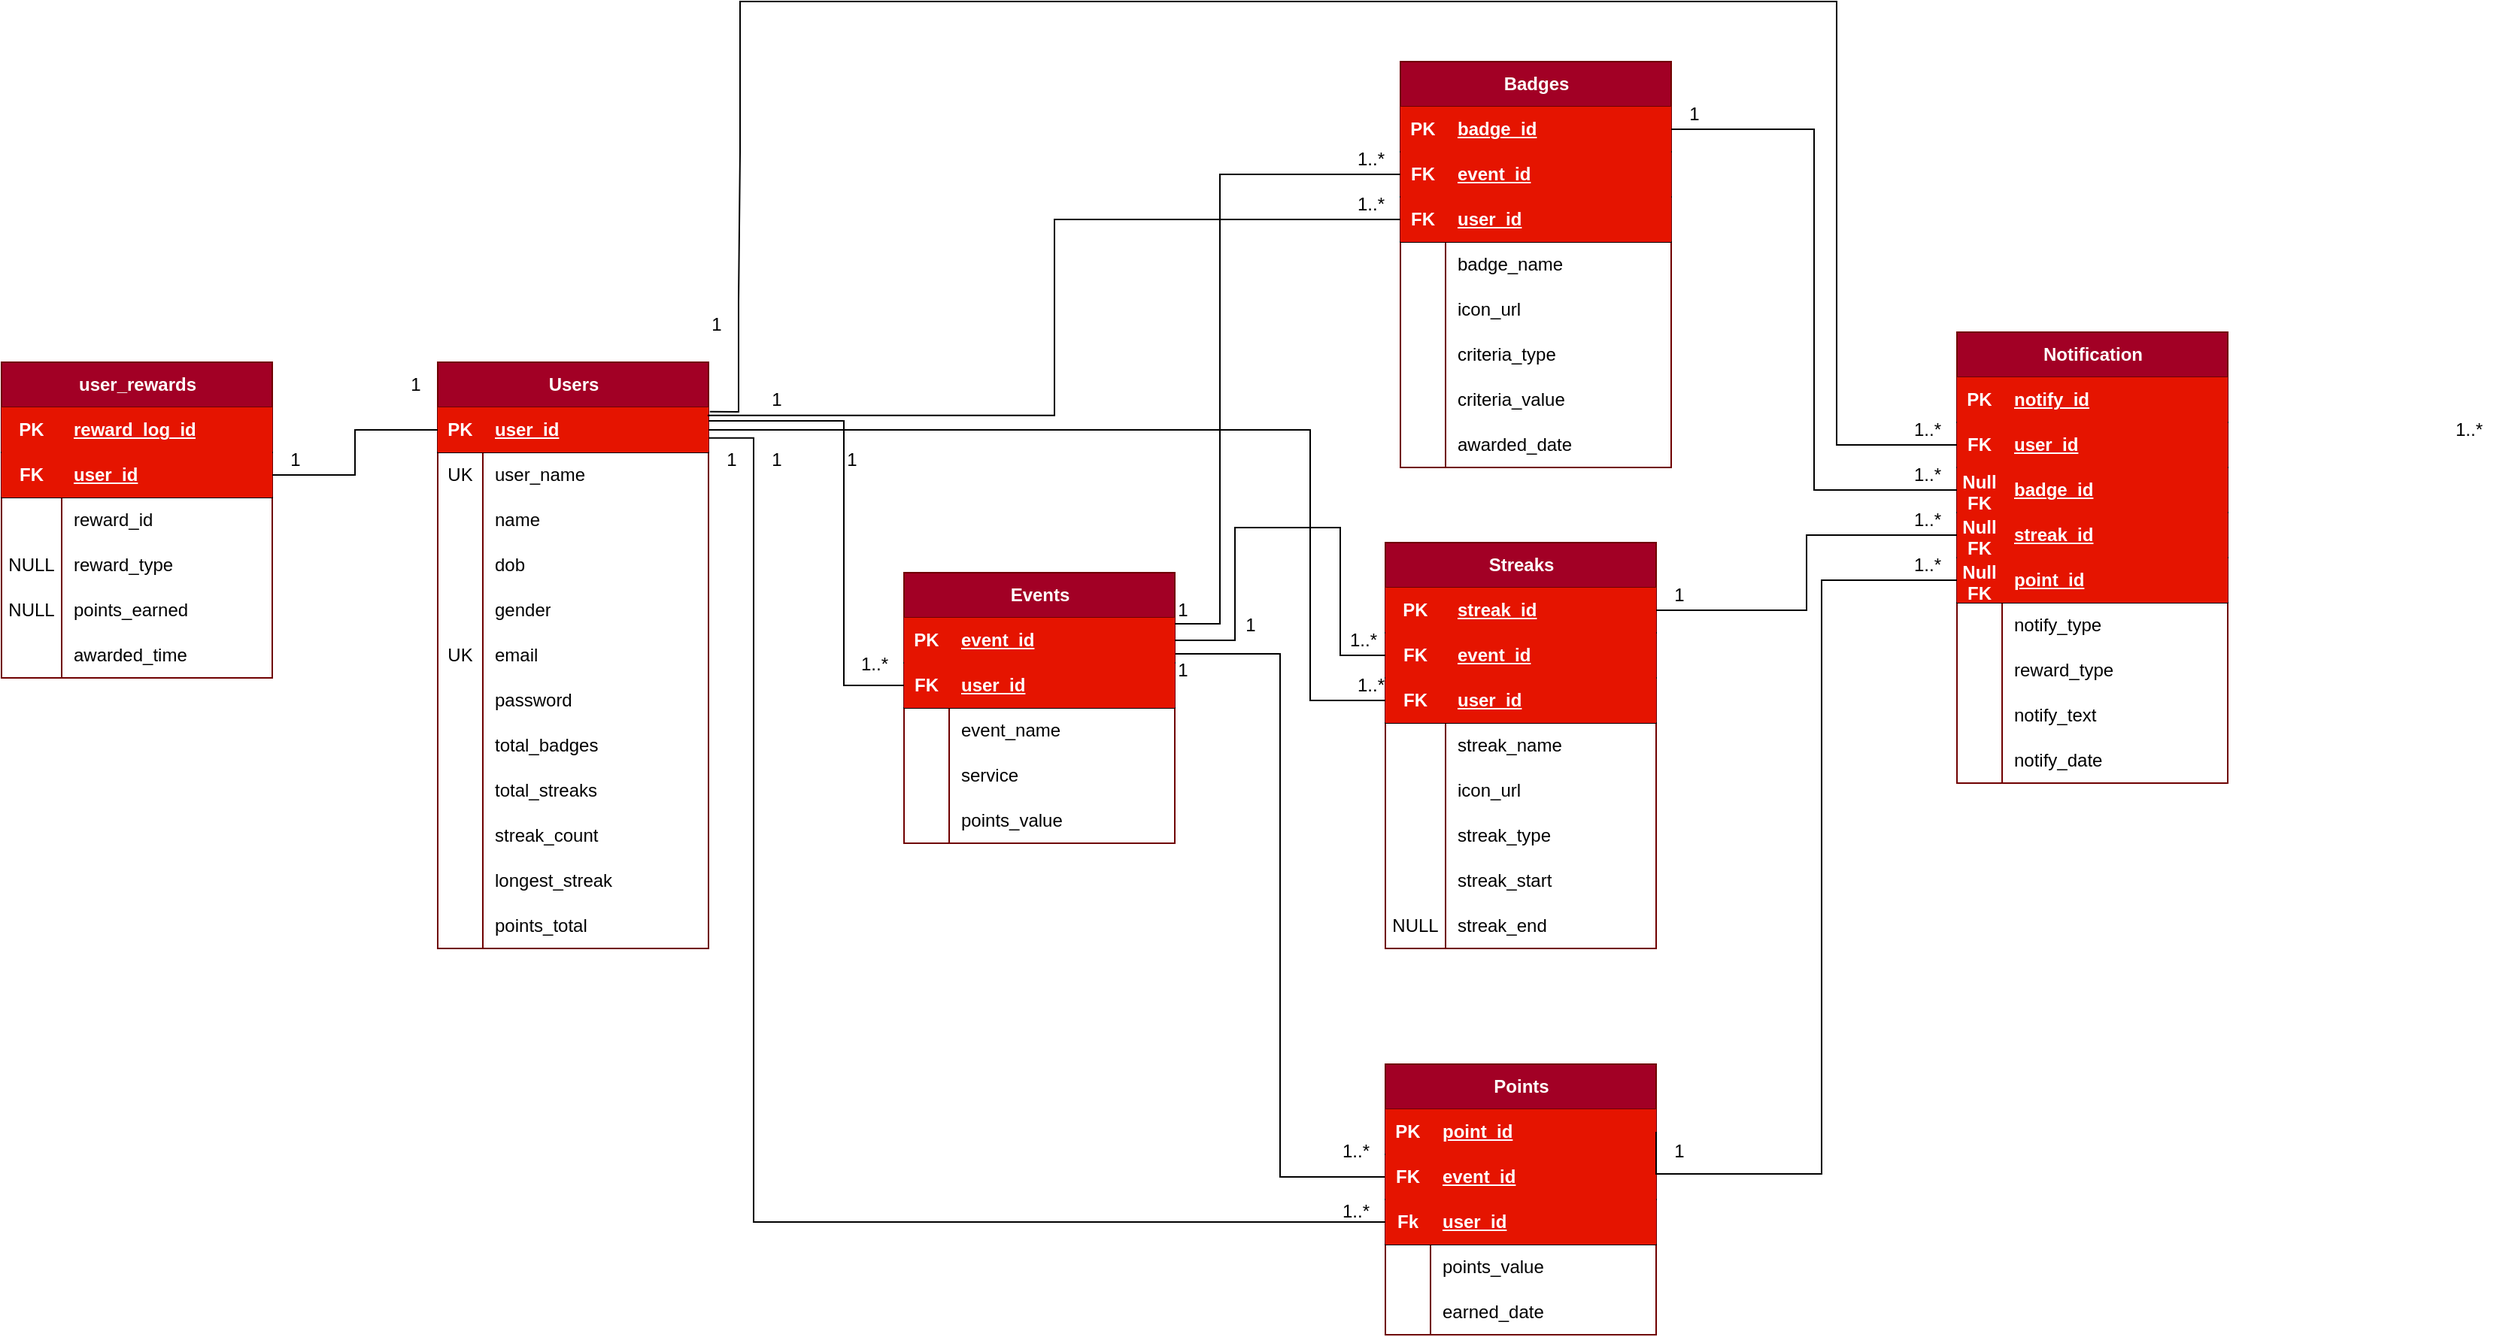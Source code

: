 <mxfile version="28.1.0">
  <diagram name="Page-1" id="Ngn3t9yVT9YuLSXCenrd">
    <mxGraphModel dx="2830" dy="865" grid="1" gridSize="10" guides="1" tooltips="1" connect="1" arrows="1" fold="1" page="1" pageScale="1" pageWidth="1169" pageHeight="827" math="0" shadow="0">
      <root>
        <mxCell id="0" />
        <mxCell id="1" parent="0" />
        <mxCell id="1KYJLx7tUCPM3I3dIadq-1" value="Users" style="shape=table;startSize=30;container=1;collapsible=1;childLayout=tableLayout;fixedRows=1;rowLines=0;fontStyle=1;align=center;resizeLast=1;html=1;fillColor=#a20025;fontColor=#ffffff;strokeColor=#6F0000;fontFamily=Arial;points=[[0,0,0,0,0],[0,0.14,0,0,0],[0,0.17,0,0,0],[0,0.2,0,0,0],[0,0.23,0,0,0],[0,0.25,0,0,0],[0,0.5,0,0,0],[0,0.75,0,0,0],[0,1,0,0,0],[0.25,0,0,0,0],[0.25,1,0,0,0],[0.5,0,0,0,0],[0.5,1,0,0,0],[0.75,0,0,0,0],[0.75,1,0,0,0],[1,0,0,0,0],[1,0.14,0,0,0],[1,0.17,0,0,0],[1,0.2,0,0,0],[1,0.23,0,0,0],[1,0.25,0,0,0],[1,0.5,0,0,0],[1,0.75,0,0,0],[1,1,0,0,0]];" parent="1" vertex="1">
          <mxGeometry x="30" y="330" width="180" height="390" as="geometry" />
        </mxCell>
        <mxCell id="1KYJLx7tUCPM3I3dIadq-2" value="" style="shape=tableRow;horizontal=0;startSize=0;swimlaneHead=0;swimlaneBody=0;fillColor=none;collapsible=0;dropTarget=0;points=[[0,0.5],[1,0.5]];portConstraint=eastwest;top=0;left=0;right=0;bottom=1;" parent="1KYJLx7tUCPM3I3dIadq-1" vertex="1">
          <mxGeometry y="30" width="180" height="30" as="geometry" />
        </mxCell>
        <mxCell id="1KYJLx7tUCPM3I3dIadq-3" value="PK" style="shape=partialRectangle;connectable=0;fillColor=#e51400;top=0;left=0;bottom=0;right=0;fontStyle=1;overflow=hidden;whiteSpace=wrap;html=1;fontColor=#ffffff;strokeColor=#B20000;fontFamily=Arial;" parent="1KYJLx7tUCPM3I3dIadq-2" vertex="1">
          <mxGeometry width="30" height="30" as="geometry">
            <mxRectangle width="30" height="30" as="alternateBounds" />
          </mxGeometry>
        </mxCell>
        <mxCell id="1KYJLx7tUCPM3I3dIadq-4" value="user_id" style="shape=partialRectangle;connectable=0;fillColor=#e51400;top=0;left=0;bottom=0;right=0;align=left;spacingLeft=6;fontStyle=5;overflow=hidden;whiteSpace=wrap;html=1;fontColor=#ffffff;strokeColor=#B20000;fontFamily=Arial;" parent="1KYJLx7tUCPM3I3dIadq-2" vertex="1">
          <mxGeometry x="30" width="150" height="30" as="geometry">
            <mxRectangle width="150" height="30" as="alternateBounds" />
          </mxGeometry>
        </mxCell>
        <mxCell id="1KYJLx7tUCPM3I3dIadq-5" value="" style="shape=tableRow;horizontal=0;startSize=0;swimlaneHead=0;swimlaneBody=0;fillColor=none;collapsible=0;dropTarget=0;points=[[0,0.5],[1,0.5]];portConstraint=eastwest;top=0;left=0;right=0;bottom=0;" parent="1KYJLx7tUCPM3I3dIadq-1" vertex="1">
          <mxGeometry y="60" width="180" height="30" as="geometry" />
        </mxCell>
        <mxCell id="1KYJLx7tUCPM3I3dIadq-6" value="UK" style="shape=partialRectangle;connectable=0;fillColor=none;top=0;left=0;bottom=0;right=0;editable=1;overflow=hidden;whiteSpace=wrap;html=1;fontFamily=Arial;" parent="1KYJLx7tUCPM3I3dIadq-5" vertex="1">
          <mxGeometry width="30" height="30" as="geometry">
            <mxRectangle width="30" height="30" as="alternateBounds" />
          </mxGeometry>
        </mxCell>
        <mxCell id="1KYJLx7tUCPM3I3dIadq-7" value="user_name" style="shape=partialRectangle;connectable=0;fillColor=none;top=0;left=0;bottom=0;right=0;align=left;spacingLeft=6;overflow=hidden;whiteSpace=wrap;html=1;fontFamily=Arial;" parent="1KYJLx7tUCPM3I3dIadq-5" vertex="1">
          <mxGeometry x="30" width="150" height="30" as="geometry">
            <mxRectangle width="150" height="30" as="alternateBounds" />
          </mxGeometry>
        </mxCell>
        <mxCell id="1KYJLx7tUCPM3I3dIadq-8" value="" style="shape=tableRow;horizontal=0;startSize=0;swimlaneHead=0;swimlaneBody=0;fillColor=none;collapsible=0;dropTarget=0;points=[[0,0.5],[1,0.5]];portConstraint=eastwest;top=0;left=0;right=0;bottom=0;" parent="1KYJLx7tUCPM3I3dIadq-1" vertex="1">
          <mxGeometry y="90" width="180" height="30" as="geometry" />
        </mxCell>
        <mxCell id="1KYJLx7tUCPM3I3dIadq-9" value="" style="shape=partialRectangle;connectable=0;fillColor=none;top=0;left=0;bottom=0;right=0;editable=1;overflow=hidden;whiteSpace=wrap;html=1;fontFamily=Arial;" parent="1KYJLx7tUCPM3I3dIadq-8" vertex="1">
          <mxGeometry width="30" height="30" as="geometry">
            <mxRectangle width="30" height="30" as="alternateBounds" />
          </mxGeometry>
        </mxCell>
        <mxCell id="1KYJLx7tUCPM3I3dIadq-10" value="name" style="shape=partialRectangle;connectable=0;fillColor=none;top=0;left=0;bottom=0;right=0;align=left;spacingLeft=6;overflow=hidden;whiteSpace=wrap;html=1;fontFamily=Arial;" parent="1KYJLx7tUCPM3I3dIadq-8" vertex="1">
          <mxGeometry x="30" width="150" height="30" as="geometry">
            <mxRectangle width="150" height="30" as="alternateBounds" />
          </mxGeometry>
        </mxCell>
        <mxCell id="1KYJLx7tUCPM3I3dIadq-11" value="" style="shape=tableRow;horizontal=0;startSize=0;swimlaneHead=0;swimlaneBody=0;fillColor=none;collapsible=0;dropTarget=0;points=[[0,0.5],[1,0.5]];portConstraint=eastwest;top=0;left=0;right=0;bottom=0;" parent="1KYJLx7tUCPM3I3dIadq-1" vertex="1">
          <mxGeometry y="120" width="180" height="30" as="geometry" />
        </mxCell>
        <mxCell id="1KYJLx7tUCPM3I3dIadq-12" value="" style="shape=partialRectangle;connectable=0;fillColor=none;top=0;left=0;bottom=0;right=0;editable=1;overflow=hidden;whiteSpace=wrap;html=1;fontFamily=Arial;" parent="1KYJLx7tUCPM3I3dIadq-11" vertex="1">
          <mxGeometry width="30" height="30" as="geometry">
            <mxRectangle width="30" height="30" as="alternateBounds" />
          </mxGeometry>
        </mxCell>
        <mxCell id="1KYJLx7tUCPM3I3dIadq-13" value="dob" style="shape=partialRectangle;connectable=0;fillColor=none;top=0;left=0;bottom=0;right=0;align=left;spacingLeft=6;overflow=hidden;whiteSpace=wrap;html=1;fontFamily=Arial;" parent="1KYJLx7tUCPM3I3dIadq-11" vertex="1">
          <mxGeometry x="30" width="150" height="30" as="geometry">
            <mxRectangle width="150" height="30" as="alternateBounds" />
          </mxGeometry>
        </mxCell>
        <mxCell id="1KYJLx7tUCPM3I3dIadq-29" style="shape=tableRow;horizontal=0;startSize=0;swimlaneHead=0;swimlaneBody=0;fillColor=none;collapsible=0;dropTarget=0;points=[[0,0.5],[1,0.5]];portConstraint=eastwest;top=0;left=0;right=0;bottom=0;" parent="1KYJLx7tUCPM3I3dIadq-1" vertex="1">
          <mxGeometry y="150" width="180" height="30" as="geometry" />
        </mxCell>
        <mxCell id="1KYJLx7tUCPM3I3dIadq-30" style="shape=partialRectangle;connectable=0;fillColor=none;top=0;left=0;bottom=0;right=0;editable=1;overflow=hidden;whiteSpace=wrap;html=1;fontFamily=Arial;" parent="1KYJLx7tUCPM3I3dIadq-29" vertex="1">
          <mxGeometry width="30" height="30" as="geometry">
            <mxRectangle width="30" height="30" as="alternateBounds" />
          </mxGeometry>
        </mxCell>
        <mxCell id="1KYJLx7tUCPM3I3dIadq-31" value="gender" style="shape=partialRectangle;connectable=0;fillColor=none;top=0;left=0;bottom=0;right=0;align=left;spacingLeft=6;overflow=hidden;whiteSpace=wrap;html=1;fontFamily=Arial;" parent="1KYJLx7tUCPM3I3dIadq-29" vertex="1">
          <mxGeometry x="30" width="150" height="30" as="geometry">
            <mxRectangle width="150" height="30" as="alternateBounds" />
          </mxGeometry>
        </mxCell>
        <mxCell id="1KYJLx7tUCPM3I3dIadq-26" style="shape=tableRow;horizontal=0;startSize=0;swimlaneHead=0;swimlaneBody=0;fillColor=none;collapsible=0;dropTarget=0;points=[[0,0.5],[1,0.5]];portConstraint=eastwest;top=0;left=0;right=0;bottom=0;" parent="1KYJLx7tUCPM3I3dIadq-1" vertex="1">
          <mxGeometry y="180" width="180" height="30" as="geometry" />
        </mxCell>
        <mxCell id="1KYJLx7tUCPM3I3dIadq-27" value="UK" style="shape=partialRectangle;connectable=0;fillColor=none;top=0;left=0;bottom=0;right=0;editable=1;overflow=hidden;whiteSpace=wrap;html=1;fontFamily=Arial;" parent="1KYJLx7tUCPM3I3dIadq-26" vertex="1">
          <mxGeometry width="30" height="30" as="geometry">
            <mxRectangle width="30" height="30" as="alternateBounds" />
          </mxGeometry>
        </mxCell>
        <mxCell id="1KYJLx7tUCPM3I3dIadq-28" value="email" style="shape=partialRectangle;connectable=0;fillColor=none;top=0;left=0;bottom=0;right=0;align=left;spacingLeft=6;overflow=hidden;whiteSpace=wrap;html=1;fontFamily=Arial;" parent="1KYJLx7tUCPM3I3dIadq-26" vertex="1">
          <mxGeometry x="30" width="150" height="30" as="geometry">
            <mxRectangle width="150" height="30" as="alternateBounds" />
          </mxGeometry>
        </mxCell>
        <mxCell id="1KYJLx7tUCPM3I3dIadq-23" style="shape=tableRow;horizontal=0;startSize=0;swimlaneHead=0;swimlaneBody=0;fillColor=none;collapsible=0;dropTarget=0;points=[[0,0.5],[1,0.5]];portConstraint=eastwest;top=0;left=0;right=0;bottom=0;" parent="1KYJLx7tUCPM3I3dIadq-1" vertex="1">
          <mxGeometry y="210" width="180" height="30" as="geometry" />
        </mxCell>
        <mxCell id="1KYJLx7tUCPM3I3dIadq-24" style="shape=partialRectangle;connectable=0;fillColor=none;top=0;left=0;bottom=0;right=0;editable=1;overflow=hidden;whiteSpace=wrap;html=1;fontFamily=Arial;" parent="1KYJLx7tUCPM3I3dIadq-23" vertex="1">
          <mxGeometry width="30" height="30" as="geometry">
            <mxRectangle width="30" height="30" as="alternateBounds" />
          </mxGeometry>
        </mxCell>
        <mxCell id="1KYJLx7tUCPM3I3dIadq-25" value="password" style="shape=partialRectangle;connectable=0;fillColor=none;top=0;left=0;bottom=0;right=0;align=left;spacingLeft=6;overflow=hidden;whiteSpace=wrap;html=1;fontFamily=Arial;" parent="1KYJLx7tUCPM3I3dIadq-23" vertex="1">
          <mxGeometry x="30" width="150" height="30" as="geometry">
            <mxRectangle width="150" height="30" as="alternateBounds" />
          </mxGeometry>
        </mxCell>
        <mxCell id="cBnw5QE1pVeU0GaTJLLX-16" style="shape=tableRow;horizontal=0;startSize=0;swimlaneHead=0;swimlaneBody=0;fillColor=none;collapsible=0;dropTarget=0;points=[[0,0.5],[1,0.5]];portConstraint=eastwest;top=0;left=0;right=0;bottom=0;" vertex="1" parent="1KYJLx7tUCPM3I3dIadq-1">
          <mxGeometry y="240" width="180" height="30" as="geometry" />
        </mxCell>
        <mxCell id="cBnw5QE1pVeU0GaTJLLX-17" style="shape=partialRectangle;connectable=0;fillColor=none;top=0;left=0;bottom=0;right=0;editable=1;overflow=hidden;whiteSpace=wrap;html=1;fontFamily=Arial;" vertex="1" parent="cBnw5QE1pVeU0GaTJLLX-16">
          <mxGeometry width="30" height="30" as="geometry">
            <mxRectangle width="30" height="30" as="alternateBounds" />
          </mxGeometry>
        </mxCell>
        <mxCell id="cBnw5QE1pVeU0GaTJLLX-18" value="total_badges" style="shape=partialRectangle;connectable=0;fillColor=none;top=0;left=0;bottom=0;right=0;align=left;spacingLeft=6;overflow=hidden;whiteSpace=wrap;html=1;fontFamily=Arial;" vertex="1" parent="cBnw5QE1pVeU0GaTJLLX-16">
          <mxGeometry x="30" width="150" height="30" as="geometry">
            <mxRectangle width="150" height="30" as="alternateBounds" />
          </mxGeometry>
        </mxCell>
        <mxCell id="cBnw5QE1pVeU0GaTJLLX-13" style="shape=tableRow;horizontal=0;startSize=0;swimlaneHead=0;swimlaneBody=0;fillColor=none;collapsible=0;dropTarget=0;points=[[0,0.5],[1,0.5]];portConstraint=eastwest;top=0;left=0;right=0;bottom=0;" vertex="1" parent="1KYJLx7tUCPM3I3dIadq-1">
          <mxGeometry y="270" width="180" height="30" as="geometry" />
        </mxCell>
        <mxCell id="cBnw5QE1pVeU0GaTJLLX-14" style="shape=partialRectangle;connectable=0;fillColor=none;top=0;left=0;bottom=0;right=0;editable=1;overflow=hidden;whiteSpace=wrap;html=1;fontFamily=Arial;" vertex="1" parent="cBnw5QE1pVeU0GaTJLLX-13">
          <mxGeometry width="30" height="30" as="geometry">
            <mxRectangle width="30" height="30" as="alternateBounds" />
          </mxGeometry>
        </mxCell>
        <mxCell id="cBnw5QE1pVeU0GaTJLLX-15" value="total_streaks" style="shape=partialRectangle;connectable=0;fillColor=none;top=0;left=0;bottom=0;right=0;align=left;spacingLeft=6;overflow=hidden;whiteSpace=wrap;html=1;fontFamily=Arial;" vertex="1" parent="cBnw5QE1pVeU0GaTJLLX-13">
          <mxGeometry x="30" width="150" height="30" as="geometry">
            <mxRectangle width="150" height="30" as="alternateBounds" />
          </mxGeometry>
        </mxCell>
        <mxCell id="cBnw5QE1pVeU0GaTJLLX-10" style="shape=tableRow;horizontal=0;startSize=0;swimlaneHead=0;swimlaneBody=0;fillColor=none;collapsible=0;dropTarget=0;points=[[0,0.5],[1,0.5]];portConstraint=eastwest;top=0;left=0;right=0;bottom=0;" vertex="1" parent="1KYJLx7tUCPM3I3dIadq-1">
          <mxGeometry y="300" width="180" height="30" as="geometry" />
        </mxCell>
        <mxCell id="cBnw5QE1pVeU0GaTJLLX-11" style="shape=partialRectangle;connectable=0;fillColor=none;top=0;left=0;bottom=0;right=0;editable=1;overflow=hidden;whiteSpace=wrap;html=1;fontFamily=Arial;" vertex="1" parent="cBnw5QE1pVeU0GaTJLLX-10">
          <mxGeometry width="30" height="30" as="geometry">
            <mxRectangle width="30" height="30" as="alternateBounds" />
          </mxGeometry>
        </mxCell>
        <mxCell id="cBnw5QE1pVeU0GaTJLLX-12" value="streak_count" style="shape=partialRectangle;connectable=0;fillColor=none;top=0;left=0;bottom=0;right=0;align=left;spacingLeft=6;overflow=hidden;whiteSpace=wrap;html=1;fontFamily=Arial;" vertex="1" parent="cBnw5QE1pVeU0GaTJLLX-10">
          <mxGeometry x="30" width="150" height="30" as="geometry">
            <mxRectangle width="150" height="30" as="alternateBounds" />
          </mxGeometry>
        </mxCell>
        <mxCell id="cBnw5QE1pVeU0GaTJLLX-19" style="shape=tableRow;horizontal=0;startSize=0;swimlaneHead=0;swimlaneBody=0;fillColor=none;collapsible=0;dropTarget=0;points=[[0,0.5],[1,0.5]];portConstraint=eastwest;top=0;left=0;right=0;bottom=0;" vertex="1" parent="1KYJLx7tUCPM3I3dIadq-1">
          <mxGeometry y="330" width="180" height="30" as="geometry" />
        </mxCell>
        <mxCell id="cBnw5QE1pVeU0GaTJLLX-20" style="shape=partialRectangle;connectable=0;fillColor=none;top=0;left=0;bottom=0;right=0;editable=1;overflow=hidden;whiteSpace=wrap;html=1;fontFamily=Arial;" vertex="1" parent="cBnw5QE1pVeU0GaTJLLX-19">
          <mxGeometry width="30" height="30" as="geometry">
            <mxRectangle width="30" height="30" as="alternateBounds" />
          </mxGeometry>
        </mxCell>
        <mxCell id="cBnw5QE1pVeU0GaTJLLX-21" value="longest_streak" style="shape=partialRectangle;connectable=0;fillColor=none;top=0;left=0;bottom=0;right=0;align=left;spacingLeft=6;overflow=hidden;whiteSpace=wrap;html=1;fontFamily=Arial;" vertex="1" parent="cBnw5QE1pVeU0GaTJLLX-19">
          <mxGeometry x="30" width="150" height="30" as="geometry">
            <mxRectangle width="150" height="30" as="alternateBounds" />
          </mxGeometry>
        </mxCell>
        <mxCell id="cBnw5QE1pVeU0GaTJLLX-4" style="shape=tableRow;horizontal=0;startSize=0;swimlaneHead=0;swimlaneBody=0;fillColor=none;collapsible=0;dropTarget=0;points=[[0,0.5],[1,0.5]];portConstraint=eastwest;top=0;left=0;right=0;bottom=0;" vertex="1" parent="1KYJLx7tUCPM3I3dIadq-1">
          <mxGeometry y="360" width="180" height="30" as="geometry" />
        </mxCell>
        <mxCell id="cBnw5QE1pVeU0GaTJLLX-5" style="shape=partialRectangle;connectable=0;fillColor=none;top=0;left=0;bottom=0;right=0;editable=1;overflow=hidden;whiteSpace=wrap;html=1;fontFamily=Arial;" vertex="1" parent="cBnw5QE1pVeU0GaTJLLX-4">
          <mxGeometry width="30" height="30" as="geometry">
            <mxRectangle width="30" height="30" as="alternateBounds" />
          </mxGeometry>
        </mxCell>
        <mxCell id="cBnw5QE1pVeU0GaTJLLX-6" value="points_total" style="shape=partialRectangle;connectable=0;fillColor=none;top=0;left=0;bottom=0;right=0;align=left;spacingLeft=6;overflow=hidden;whiteSpace=wrap;html=1;fontFamily=Arial;" vertex="1" parent="cBnw5QE1pVeU0GaTJLLX-4">
          <mxGeometry x="30" width="150" height="30" as="geometry">
            <mxRectangle width="150" height="30" as="alternateBounds" />
          </mxGeometry>
        </mxCell>
        <mxCell id="1KYJLx7tUCPM3I3dIadq-63" value="Badges" style="shape=table;startSize=30;container=1;collapsible=1;childLayout=tableLayout;fixedRows=1;rowLines=0;fontStyle=1;align=center;resizeLast=1;html=1;fillColor=#a20025;fontColor=#ffffff;strokeColor=#6F0000;fontFamily=Arial;" parent="1" vertex="1">
          <mxGeometry x="670" y="130" width="180" height="270" as="geometry" />
        </mxCell>
        <mxCell id="1KYJLx7tUCPM3I3dIadq-64" value="" style="shape=tableRow;horizontal=0;startSize=0;swimlaneHead=0;swimlaneBody=0;fillColor=none;collapsible=0;dropTarget=0;points=[[0,0.5],[1,0.5]];portConstraint=eastwest;top=0;left=0;right=0;bottom=1;" parent="1KYJLx7tUCPM3I3dIadq-63" vertex="1">
          <mxGeometry y="30" width="180" height="30" as="geometry" />
        </mxCell>
        <mxCell id="1KYJLx7tUCPM3I3dIadq-65" value="PK" style="shape=partialRectangle;connectable=0;fillColor=#e51400;top=0;left=0;bottom=0;right=0;fontStyle=1;overflow=hidden;whiteSpace=wrap;html=1;fontColor=#ffffff;strokeColor=inherit;fontFamily=Arial;" parent="1KYJLx7tUCPM3I3dIadq-64" vertex="1">
          <mxGeometry width="30" height="30" as="geometry">
            <mxRectangle width="30" height="30" as="alternateBounds" />
          </mxGeometry>
        </mxCell>
        <mxCell id="1KYJLx7tUCPM3I3dIadq-66" value="badge_id" style="shape=partialRectangle;connectable=0;fillColor=#e51400;top=0;left=0;bottom=0;right=0;align=left;spacingLeft=6;fontStyle=5;overflow=hidden;whiteSpace=wrap;html=1;fontColor=#ffffff;strokeColor=inherit;fontFamily=Arial;" parent="1KYJLx7tUCPM3I3dIadq-64" vertex="1">
          <mxGeometry x="30" width="150" height="30" as="geometry">
            <mxRectangle width="150" height="30" as="alternateBounds" />
          </mxGeometry>
        </mxCell>
        <mxCell id="1KYJLx7tUCPM3I3dIadq-82" style="shape=tableRow;horizontal=0;startSize=0;swimlaneHead=0;swimlaneBody=0;fillColor=none;collapsible=0;dropTarget=0;points=[[0,0.5],[1,0.5]];portConstraint=eastwest;top=0;left=0;right=0;bottom=1;" parent="1KYJLx7tUCPM3I3dIadq-63" vertex="1">
          <mxGeometry y="60" width="180" height="30" as="geometry" />
        </mxCell>
        <mxCell id="1KYJLx7tUCPM3I3dIadq-83" value="FK" style="shape=partialRectangle;connectable=0;fillColor=#e51400;top=0;left=0;bottom=0;right=0;fontStyle=1;overflow=hidden;whiteSpace=wrap;html=1;fontColor=#ffffff;strokeColor=default;fontFamily=Arial;" parent="1KYJLx7tUCPM3I3dIadq-82" vertex="1">
          <mxGeometry width="30" height="30" as="geometry">
            <mxRectangle width="30" height="30" as="alternateBounds" />
          </mxGeometry>
        </mxCell>
        <mxCell id="1KYJLx7tUCPM3I3dIadq-84" value="event_id" style="shape=partialRectangle;connectable=0;fillColor=#e51400;top=0;left=0;bottom=0;right=0;align=left;spacingLeft=6;fontStyle=5;overflow=hidden;whiteSpace=wrap;html=1;fontColor=#ffffff;strokeColor=default;fontFamily=Arial;" parent="1KYJLx7tUCPM3I3dIadq-82" vertex="1">
          <mxGeometry x="30" width="150" height="30" as="geometry">
            <mxRectangle width="150" height="30" as="alternateBounds" />
          </mxGeometry>
        </mxCell>
        <mxCell id="1KYJLx7tUCPM3I3dIadq-289" style="shape=tableRow;horizontal=0;startSize=0;swimlaneHead=0;swimlaneBody=0;fillColor=none;collapsible=0;dropTarget=0;points=[[0,0.5],[1,0.5]];portConstraint=eastwest;top=0;left=0;right=0;bottom=1;" parent="1KYJLx7tUCPM3I3dIadq-63" vertex="1">
          <mxGeometry y="90" width="180" height="30" as="geometry" />
        </mxCell>
        <mxCell id="1KYJLx7tUCPM3I3dIadq-290" value="FK" style="shape=partialRectangle;connectable=0;fillColor=#e51400;top=0;left=0;bottom=0;right=0;fontStyle=1;overflow=hidden;whiteSpace=wrap;html=1;fontColor=#ffffff;strokeColor=default;fontFamily=Arial;" parent="1KYJLx7tUCPM3I3dIadq-289" vertex="1">
          <mxGeometry width="30" height="30" as="geometry">
            <mxRectangle width="30" height="30" as="alternateBounds" />
          </mxGeometry>
        </mxCell>
        <mxCell id="1KYJLx7tUCPM3I3dIadq-291" value="user_id" style="shape=partialRectangle;connectable=0;fillColor=#e51400;top=0;left=0;bottom=0;right=0;align=left;spacingLeft=6;fontStyle=5;overflow=hidden;whiteSpace=wrap;html=1;fontColor=#ffffff;strokeColor=default;fontFamily=Arial;" parent="1KYJLx7tUCPM3I3dIadq-289" vertex="1">
          <mxGeometry x="30" width="150" height="30" as="geometry">
            <mxRectangle width="150" height="30" as="alternateBounds" />
          </mxGeometry>
        </mxCell>
        <mxCell id="1KYJLx7tUCPM3I3dIadq-67" value="" style="shape=tableRow;horizontal=0;startSize=0;swimlaneHead=0;swimlaneBody=0;fillColor=none;collapsible=0;dropTarget=0;points=[[0,0.5],[1,0.5]];portConstraint=eastwest;top=0;left=0;right=0;bottom=0;" parent="1KYJLx7tUCPM3I3dIadq-63" vertex="1">
          <mxGeometry y="120" width="180" height="30" as="geometry" />
        </mxCell>
        <mxCell id="1KYJLx7tUCPM3I3dIadq-68" value="" style="shape=partialRectangle;connectable=0;fillColor=none;top=0;left=0;bottom=0;right=0;editable=1;overflow=hidden;whiteSpace=wrap;html=1;fontFamily=Arial;" parent="1KYJLx7tUCPM3I3dIadq-67" vertex="1">
          <mxGeometry width="30" height="30" as="geometry">
            <mxRectangle width="30" height="30" as="alternateBounds" />
          </mxGeometry>
        </mxCell>
        <mxCell id="1KYJLx7tUCPM3I3dIadq-69" value="badge_name" style="shape=partialRectangle;connectable=0;fillColor=none;top=0;left=0;bottom=0;right=0;align=left;spacingLeft=6;overflow=hidden;whiteSpace=wrap;html=1;fontFamily=Arial;" parent="1KYJLx7tUCPM3I3dIadq-67" vertex="1">
          <mxGeometry x="30" width="150" height="30" as="geometry">
            <mxRectangle width="150" height="30" as="alternateBounds" />
          </mxGeometry>
        </mxCell>
        <mxCell id="1KYJLx7tUCPM3I3dIadq-70" value="" style="shape=tableRow;horizontal=0;startSize=0;swimlaneHead=0;swimlaneBody=0;fillColor=none;collapsible=0;dropTarget=0;points=[[0,0.5],[1,0.5]];portConstraint=eastwest;top=0;left=0;right=0;bottom=0;" parent="1KYJLx7tUCPM3I3dIadq-63" vertex="1">
          <mxGeometry y="150" width="180" height="30" as="geometry" />
        </mxCell>
        <mxCell id="1KYJLx7tUCPM3I3dIadq-71" value="" style="shape=partialRectangle;connectable=0;fillColor=none;top=0;left=0;bottom=0;right=0;editable=1;overflow=hidden;whiteSpace=wrap;html=1;fontFamily=Arial;" parent="1KYJLx7tUCPM3I3dIadq-70" vertex="1">
          <mxGeometry width="30" height="30" as="geometry">
            <mxRectangle width="30" height="30" as="alternateBounds" />
          </mxGeometry>
        </mxCell>
        <mxCell id="1KYJLx7tUCPM3I3dIadq-72" value="icon_url" style="shape=partialRectangle;connectable=0;fillColor=none;top=0;left=0;bottom=0;right=0;align=left;spacingLeft=6;overflow=hidden;whiteSpace=wrap;html=1;fontFamily=Arial;" parent="1KYJLx7tUCPM3I3dIadq-70" vertex="1">
          <mxGeometry x="30" width="150" height="30" as="geometry">
            <mxRectangle width="150" height="30" as="alternateBounds" />
          </mxGeometry>
        </mxCell>
        <mxCell id="1KYJLx7tUCPM3I3dIadq-73" value="" style="shape=tableRow;horizontal=0;startSize=0;swimlaneHead=0;swimlaneBody=0;fillColor=none;collapsible=0;dropTarget=0;points=[[0,0.5],[1,0.5]];portConstraint=eastwest;top=0;left=0;right=0;bottom=0;" parent="1KYJLx7tUCPM3I3dIadq-63" vertex="1">
          <mxGeometry y="180" width="180" height="30" as="geometry" />
        </mxCell>
        <mxCell id="1KYJLx7tUCPM3I3dIadq-74" value="" style="shape=partialRectangle;connectable=0;fillColor=none;top=0;left=0;bottom=0;right=0;editable=1;overflow=hidden;whiteSpace=wrap;html=1;fontFamily=Arial;" parent="1KYJLx7tUCPM3I3dIadq-73" vertex="1">
          <mxGeometry width="30" height="30" as="geometry">
            <mxRectangle width="30" height="30" as="alternateBounds" />
          </mxGeometry>
        </mxCell>
        <mxCell id="1KYJLx7tUCPM3I3dIadq-75" value="criteria_type" style="shape=partialRectangle;connectable=0;fillColor=none;top=0;left=0;bottom=0;right=0;align=left;spacingLeft=6;overflow=hidden;whiteSpace=wrap;html=1;fontFamily=Arial;" parent="1KYJLx7tUCPM3I3dIadq-73" vertex="1">
          <mxGeometry x="30" width="150" height="30" as="geometry">
            <mxRectangle width="150" height="30" as="alternateBounds" />
          </mxGeometry>
        </mxCell>
        <mxCell id="1KYJLx7tUCPM3I3dIadq-76" style="shape=tableRow;horizontal=0;startSize=0;swimlaneHead=0;swimlaneBody=0;fillColor=none;collapsible=0;dropTarget=0;points=[[0,0.5],[1,0.5]];portConstraint=eastwest;top=0;left=0;right=0;bottom=0;" parent="1KYJLx7tUCPM3I3dIadq-63" vertex="1">
          <mxGeometry y="210" width="180" height="30" as="geometry" />
        </mxCell>
        <mxCell id="1KYJLx7tUCPM3I3dIadq-77" style="shape=partialRectangle;connectable=0;fillColor=none;top=0;left=0;bottom=0;right=0;editable=1;overflow=hidden;whiteSpace=wrap;html=1;fontFamily=Arial;" parent="1KYJLx7tUCPM3I3dIadq-76" vertex="1">
          <mxGeometry width="30" height="30" as="geometry">
            <mxRectangle width="30" height="30" as="alternateBounds" />
          </mxGeometry>
        </mxCell>
        <mxCell id="1KYJLx7tUCPM3I3dIadq-78" value="criteria_value" style="shape=partialRectangle;connectable=0;fillColor=none;top=0;left=0;bottom=0;right=0;align=left;spacingLeft=6;overflow=hidden;whiteSpace=wrap;html=1;fontFamily=Arial;" parent="1KYJLx7tUCPM3I3dIadq-76" vertex="1">
          <mxGeometry x="30" width="150" height="30" as="geometry">
            <mxRectangle width="150" height="30" as="alternateBounds" />
          </mxGeometry>
        </mxCell>
        <mxCell id="1KYJLx7tUCPM3I3dIadq-298" style="shape=tableRow;horizontal=0;startSize=0;swimlaneHead=0;swimlaneBody=0;fillColor=none;collapsible=0;dropTarget=0;points=[[0,0.5],[1,0.5]];portConstraint=eastwest;top=0;left=0;right=0;bottom=0;" parent="1KYJLx7tUCPM3I3dIadq-63" vertex="1">
          <mxGeometry y="240" width="180" height="30" as="geometry" />
        </mxCell>
        <mxCell id="1KYJLx7tUCPM3I3dIadq-299" style="shape=partialRectangle;connectable=0;fillColor=none;top=0;left=0;bottom=0;right=0;editable=1;overflow=hidden;whiteSpace=wrap;html=1;fontFamily=Arial;" parent="1KYJLx7tUCPM3I3dIadq-298" vertex="1">
          <mxGeometry width="30" height="30" as="geometry">
            <mxRectangle width="30" height="30" as="alternateBounds" />
          </mxGeometry>
        </mxCell>
        <mxCell id="1KYJLx7tUCPM3I3dIadq-300" value="awarded_date" style="shape=partialRectangle;connectable=0;fillColor=none;top=0;left=0;bottom=0;right=0;align=left;spacingLeft=6;overflow=hidden;whiteSpace=wrap;html=1;fontFamily=Arial;" parent="1KYJLx7tUCPM3I3dIadq-298" vertex="1">
          <mxGeometry x="30" width="150" height="30" as="geometry">
            <mxRectangle width="150" height="30" as="alternateBounds" />
          </mxGeometry>
        </mxCell>
        <mxCell id="1KYJLx7tUCPM3I3dIadq-85" value="user_rewards" style="shape=table;startSize=30;container=1;collapsible=1;childLayout=tableLayout;fixedRows=1;rowLines=0;fontStyle=1;align=center;resizeLast=1;html=1;fillColor=#a20025;fontColor=#ffffff;strokeColor=#6F0000;fontFamily=Arial;" parent="1" vertex="1">
          <mxGeometry x="-260" y="330" width="180" height="210" as="geometry" />
        </mxCell>
        <mxCell id="1KYJLx7tUCPM3I3dIadq-86" value="" style="shape=tableRow;horizontal=0;startSize=0;swimlaneHead=0;swimlaneBody=0;fillColor=none;collapsible=0;dropTarget=0;points=[[0,0.5],[1,0.5]];portConstraint=eastwest;top=0;left=0;right=0;bottom=1;" parent="1KYJLx7tUCPM3I3dIadq-85" vertex="1">
          <mxGeometry y="30" width="180" height="30" as="geometry" />
        </mxCell>
        <mxCell id="1KYJLx7tUCPM3I3dIadq-87" value="PK" style="shape=partialRectangle;connectable=0;fillColor=#e51400;top=0;left=0;bottom=0;right=0;fontStyle=1;overflow=hidden;whiteSpace=wrap;html=1;fontColor=#ffffff;strokeColor=#B20000;fontFamily=Arial;" parent="1KYJLx7tUCPM3I3dIadq-86" vertex="1">
          <mxGeometry width="40" height="30" as="geometry">
            <mxRectangle width="40" height="30" as="alternateBounds" />
          </mxGeometry>
        </mxCell>
        <mxCell id="1KYJLx7tUCPM3I3dIadq-88" value="reward_log_id" style="shape=partialRectangle;connectable=0;fillColor=#e51400;top=0;left=0;bottom=0;right=0;align=left;spacingLeft=6;fontStyle=5;overflow=hidden;whiteSpace=wrap;html=1;fontColor=#ffffff;strokeColor=#B20000;fontFamily=Arial;" parent="1KYJLx7tUCPM3I3dIadq-86" vertex="1">
          <mxGeometry x="40" width="140" height="30" as="geometry">
            <mxRectangle width="140" height="30" as="alternateBounds" />
          </mxGeometry>
        </mxCell>
        <mxCell id="1KYJLx7tUCPM3I3dIadq-98" style="shape=tableRow;horizontal=0;startSize=0;swimlaneHead=0;swimlaneBody=0;fillColor=none;collapsible=0;dropTarget=0;points=[[0,0.5],[1,0.5]];portConstraint=eastwest;top=0;left=0;right=0;bottom=1;" parent="1KYJLx7tUCPM3I3dIadq-85" vertex="1">
          <mxGeometry y="60" width="180" height="30" as="geometry" />
        </mxCell>
        <mxCell id="1KYJLx7tUCPM3I3dIadq-99" value="FK" style="shape=partialRectangle;connectable=0;fillColor=#e51400;top=0;left=0;bottom=0;right=0;fontStyle=1;overflow=hidden;whiteSpace=wrap;html=1;fontColor=#ffffff;strokeColor=#B20000;fontFamily=Arial;" parent="1KYJLx7tUCPM3I3dIadq-98" vertex="1">
          <mxGeometry width="40" height="30" as="geometry">
            <mxRectangle width="40" height="30" as="alternateBounds" />
          </mxGeometry>
        </mxCell>
        <mxCell id="1KYJLx7tUCPM3I3dIadq-100" value="user_id" style="shape=partialRectangle;connectable=0;fillColor=#e51400;top=0;left=0;bottom=0;right=0;align=left;spacingLeft=6;fontStyle=5;overflow=hidden;whiteSpace=wrap;html=1;fontColor=#ffffff;strokeColor=#B20000;fontFamily=Arial;" parent="1KYJLx7tUCPM3I3dIadq-98" vertex="1">
          <mxGeometry x="40" width="140" height="30" as="geometry">
            <mxRectangle width="140" height="30" as="alternateBounds" />
          </mxGeometry>
        </mxCell>
        <mxCell id="1KYJLx7tUCPM3I3dIadq-89" value="" style="shape=tableRow;horizontal=0;startSize=0;swimlaneHead=0;swimlaneBody=0;fillColor=none;collapsible=0;dropTarget=0;points=[[0,0.5],[1,0.5]];portConstraint=eastwest;top=0;left=0;right=0;bottom=0;" parent="1KYJLx7tUCPM3I3dIadq-85" vertex="1">
          <mxGeometry y="90" width="180" height="30" as="geometry" />
        </mxCell>
        <mxCell id="1KYJLx7tUCPM3I3dIadq-90" value="" style="shape=partialRectangle;connectable=0;fillColor=none;top=0;left=0;bottom=0;right=0;editable=1;overflow=hidden;whiteSpace=wrap;html=1;fontFamily=Arial;" parent="1KYJLx7tUCPM3I3dIadq-89" vertex="1">
          <mxGeometry width="40" height="30" as="geometry">
            <mxRectangle width="40" height="30" as="alternateBounds" />
          </mxGeometry>
        </mxCell>
        <mxCell id="1KYJLx7tUCPM3I3dIadq-91" value="reward_id" style="shape=partialRectangle;connectable=0;fillColor=none;top=0;left=0;bottom=0;right=0;align=left;spacingLeft=6;overflow=hidden;whiteSpace=wrap;html=1;fontFamily=Arial;" parent="1KYJLx7tUCPM3I3dIadq-89" vertex="1">
          <mxGeometry x="40" width="140" height="30" as="geometry">
            <mxRectangle width="140" height="30" as="alternateBounds" />
          </mxGeometry>
        </mxCell>
        <mxCell id="1KYJLx7tUCPM3I3dIadq-92" value="" style="shape=tableRow;horizontal=0;startSize=0;swimlaneHead=0;swimlaneBody=0;fillColor=none;collapsible=0;dropTarget=0;points=[[0,0.5],[1,0.5]];portConstraint=eastwest;top=0;left=0;right=0;bottom=0;" parent="1KYJLx7tUCPM3I3dIadq-85" vertex="1">
          <mxGeometry y="120" width="180" height="30" as="geometry" />
        </mxCell>
        <mxCell id="1KYJLx7tUCPM3I3dIadq-93" value="NULL" style="shape=partialRectangle;connectable=0;fillColor=none;top=0;left=0;bottom=0;right=0;editable=1;overflow=hidden;whiteSpace=wrap;html=1;fontFamily=Arial;" parent="1KYJLx7tUCPM3I3dIadq-92" vertex="1">
          <mxGeometry width="40" height="30" as="geometry">
            <mxRectangle width="40" height="30" as="alternateBounds" />
          </mxGeometry>
        </mxCell>
        <mxCell id="1KYJLx7tUCPM3I3dIadq-94" value="reward_type" style="shape=partialRectangle;connectable=0;fillColor=none;top=0;left=0;bottom=0;right=0;align=left;spacingLeft=6;overflow=hidden;whiteSpace=wrap;html=1;fontFamily=Arial;" parent="1KYJLx7tUCPM3I3dIadq-92" vertex="1">
          <mxGeometry x="40" width="140" height="30" as="geometry">
            <mxRectangle width="140" height="30" as="alternateBounds" />
          </mxGeometry>
        </mxCell>
        <mxCell id="1KYJLx7tUCPM3I3dIadq-101" style="shape=tableRow;horizontal=0;startSize=0;swimlaneHead=0;swimlaneBody=0;fillColor=none;collapsible=0;dropTarget=0;points=[[0,0.5],[1,0.5]];portConstraint=eastwest;top=0;left=0;right=0;bottom=0;" parent="1KYJLx7tUCPM3I3dIadq-85" vertex="1">
          <mxGeometry y="150" width="180" height="30" as="geometry" />
        </mxCell>
        <mxCell id="1KYJLx7tUCPM3I3dIadq-102" value="NULL" style="shape=partialRectangle;connectable=0;fillColor=none;top=0;left=0;bottom=0;right=0;editable=1;overflow=hidden;whiteSpace=wrap;html=1;fontFamily=Arial;" parent="1KYJLx7tUCPM3I3dIadq-101" vertex="1">
          <mxGeometry width="40" height="30" as="geometry">
            <mxRectangle width="40" height="30" as="alternateBounds" />
          </mxGeometry>
        </mxCell>
        <mxCell id="1KYJLx7tUCPM3I3dIadq-103" value="points_earned" style="shape=partialRectangle;connectable=0;fillColor=none;top=0;left=0;bottom=0;right=0;align=left;spacingLeft=6;overflow=hidden;whiteSpace=wrap;html=1;fontFamily=Arial;" parent="1KYJLx7tUCPM3I3dIadq-101" vertex="1">
          <mxGeometry x="40" width="140" height="30" as="geometry">
            <mxRectangle width="140" height="30" as="alternateBounds" />
          </mxGeometry>
        </mxCell>
        <mxCell id="1KYJLx7tUCPM3I3dIadq-95" value="" style="shape=tableRow;horizontal=0;startSize=0;swimlaneHead=0;swimlaneBody=0;fillColor=none;collapsible=0;dropTarget=0;points=[[0,0.5],[1,0.5]];portConstraint=eastwest;top=0;left=0;right=0;bottom=0;" parent="1KYJLx7tUCPM3I3dIadq-85" vertex="1">
          <mxGeometry y="180" width="180" height="30" as="geometry" />
        </mxCell>
        <mxCell id="1KYJLx7tUCPM3I3dIadq-96" value="" style="shape=partialRectangle;connectable=0;fillColor=none;top=0;left=0;bottom=0;right=0;editable=1;overflow=hidden;whiteSpace=wrap;html=1;fontFamily=Arial;" parent="1KYJLx7tUCPM3I3dIadq-95" vertex="1">
          <mxGeometry width="40" height="30" as="geometry">
            <mxRectangle width="40" height="30" as="alternateBounds" />
          </mxGeometry>
        </mxCell>
        <mxCell id="1KYJLx7tUCPM3I3dIadq-97" value="awarded_time" style="shape=partialRectangle;connectable=0;fillColor=none;top=0;left=0;bottom=0;right=0;align=left;spacingLeft=6;overflow=hidden;whiteSpace=wrap;html=1;fontFamily=Arial;" parent="1KYJLx7tUCPM3I3dIadq-95" vertex="1">
          <mxGeometry x="40" width="140" height="30" as="geometry">
            <mxRectangle width="140" height="30" as="alternateBounds" />
          </mxGeometry>
        </mxCell>
        <mxCell id="1KYJLx7tUCPM3I3dIadq-104" value="Notification" style="shape=table;startSize=30;container=1;collapsible=1;childLayout=tableLayout;fixedRows=1;rowLines=0;fontStyle=1;align=center;resizeLast=1;html=1;fillColor=#a20025;fontColor=#ffffff;strokeColor=#6F0000;fontFamily=Arial;" parent="1" vertex="1">
          <mxGeometry x="1040" y="310" width="180" height="300" as="geometry" />
        </mxCell>
        <mxCell id="1KYJLx7tUCPM3I3dIadq-105" value="" style="shape=tableRow;horizontal=0;startSize=0;swimlaneHead=0;swimlaneBody=0;fillColor=none;collapsible=0;dropTarget=0;points=[[0,0.5],[1,0.5]];portConstraint=eastwest;top=0;left=0;right=0;bottom=1;" parent="1KYJLx7tUCPM3I3dIadq-104" vertex="1">
          <mxGeometry y="30" width="180" height="30" as="geometry" />
        </mxCell>
        <mxCell id="1KYJLx7tUCPM3I3dIadq-106" value="PK" style="shape=partialRectangle;connectable=0;fillColor=#e51400;top=0;left=0;bottom=0;right=0;fontStyle=1;overflow=hidden;whiteSpace=wrap;html=1;fontColor=#ffffff;strokeColor=#B20000;fontFamily=Arial;" parent="1KYJLx7tUCPM3I3dIadq-105" vertex="1">
          <mxGeometry width="30" height="30" as="geometry">
            <mxRectangle width="30" height="30" as="alternateBounds" />
          </mxGeometry>
        </mxCell>
        <mxCell id="1KYJLx7tUCPM3I3dIadq-107" value="notify_id" style="shape=partialRectangle;connectable=0;fillColor=#e51400;top=0;left=0;bottom=0;right=0;align=left;spacingLeft=6;fontStyle=5;overflow=hidden;whiteSpace=wrap;html=1;fontColor=#ffffff;strokeColor=#B20000;fontFamily=Arial;" parent="1KYJLx7tUCPM3I3dIadq-105" vertex="1">
          <mxGeometry x="30" width="150" height="30" as="geometry">
            <mxRectangle width="150" height="30" as="alternateBounds" />
          </mxGeometry>
        </mxCell>
        <mxCell id="1KYJLx7tUCPM3I3dIadq-149" style="shape=tableRow;horizontal=0;startSize=0;swimlaneHead=0;swimlaneBody=0;fillColor=none;collapsible=0;dropTarget=0;points=[[0,0.5],[1,0.5]];portConstraint=eastwest;top=0;left=0;right=0;bottom=1;" parent="1KYJLx7tUCPM3I3dIadq-104" vertex="1">
          <mxGeometry y="60" width="180" height="30" as="geometry" />
        </mxCell>
        <mxCell id="1KYJLx7tUCPM3I3dIadq-150" value="FK" style="shape=partialRectangle;connectable=0;fillColor=#e51400;top=0;left=0;bottom=0;right=0;fontStyle=1;overflow=hidden;whiteSpace=wrap;html=1;fontColor=#ffffff;strokeColor=#B20000;fontFamily=Arial;" parent="1KYJLx7tUCPM3I3dIadq-149" vertex="1">
          <mxGeometry width="30" height="30" as="geometry">
            <mxRectangle width="30" height="30" as="alternateBounds" />
          </mxGeometry>
        </mxCell>
        <mxCell id="1KYJLx7tUCPM3I3dIadq-151" value="user_id" style="shape=partialRectangle;connectable=0;fillColor=#e51400;top=0;left=0;bottom=0;right=0;align=left;spacingLeft=6;fontStyle=5;overflow=hidden;whiteSpace=wrap;html=1;fontColor=#ffffff;strokeColor=#B20000;fontFamily=Arial;" parent="1KYJLx7tUCPM3I3dIadq-149" vertex="1">
          <mxGeometry x="30" width="150" height="30" as="geometry">
            <mxRectangle width="150" height="30" as="alternateBounds" />
          </mxGeometry>
        </mxCell>
        <mxCell id="1KYJLx7tUCPM3I3dIadq-242" style="shape=tableRow;horizontal=0;startSize=0;swimlaneHead=0;swimlaneBody=0;fillColor=none;collapsible=0;dropTarget=0;points=[[0,0.5],[1,0.5]];portConstraint=eastwest;top=0;left=0;right=0;bottom=1;" parent="1KYJLx7tUCPM3I3dIadq-104" vertex="1">
          <mxGeometry y="90" width="180" height="30" as="geometry" />
        </mxCell>
        <mxCell id="1KYJLx7tUCPM3I3dIadq-243" value="Null&lt;br&gt;FK" style="shape=partialRectangle;connectable=0;fillColor=#e51400;top=0;left=0;bottom=0;right=0;fontStyle=1;overflow=hidden;whiteSpace=wrap;html=1;fontColor=#ffffff;strokeColor=#B20000;fontFamily=Arial;" parent="1KYJLx7tUCPM3I3dIadq-242" vertex="1">
          <mxGeometry width="30" height="30" as="geometry">
            <mxRectangle width="30" height="30" as="alternateBounds" />
          </mxGeometry>
        </mxCell>
        <mxCell id="1KYJLx7tUCPM3I3dIadq-244" value="badge_id" style="shape=partialRectangle;connectable=0;fillColor=#e51400;top=0;left=0;bottom=0;right=0;align=left;spacingLeft=6;fontStyle=5;overflow=hidden;whiteSpace=wrap;html=1;fontColor=#ffffff;strokeColor=#B20000;fontFamily=Arial;" parent="1KYJLx7tUCPM3I3dIadq-242" vertex="1">
          <mxGeometry x="30" width="150" height="30" as="geometry">
            <mxRectangle width="150" height="30" as="alternateBounds" />
          </mxGeometry>
        </mxCell>
        <mxCell id="1KYJLx7tUCPM3I3dIadq-239" style="shape=tableRow;horizontal=0;startSize=0;swimlaneHead=0;swimlaneBody=0;fillColor=none;collapsible=0;dropTarget=0;points=[[0,0.5],[1,0.5]];portConstraint=eastwest;top=0;left=0;right=0;bottom=1;" parent="1KYJLx7tUCPM3I3dIadq-104" vertex="1">
          <mxGeometry y="120" width="180" height="30" as="geometry" />
        </mxCell>
        <mxCell id="1KYJLx7tUCPM3I3dIadq-240" value="Null&lt;br&gt;FK" style="shape=partialRectangle;connectable=0;fillColor=#e51400;top=0;left=0;bottom=0;right=0;fontStyle=1;overflow=hidden;whiteSpace=wrap;html=1;fontColor=#ffffff;strokeColor=#B20000;fontFamily=Arial;" parent="1KYJLx7tUCPM3I3dIadq-239" vertex="1">
          <mxGeometry width="30" height="30" as="geometry">
            <mxRectangle width="30" height="30" as="alternateBounds" />
          </mxGeometry>
        </mxCell>
        <mxCell id="1KYJLx7tUCPM3I3dIadq-241" value="streak_id" style="shape=partialRectangle;connectable=0;fillColor=#e51400;top=0;left=0;bottom=0;right=0;align=left;spacingLeft=6;fontStyle=5;overflow=hidden;whiteSpace=wrap;html=1;fontColor=#ffffff;strokeColor=#B20000;fontFamily=Arial;" parent="1KYJLx7tUCPM3I3dIadq-239" vertex="1">
          <mxGeometry x="30" width="150" height="30" as="geometry">
            <mxRectangle width="150" height="30" as="alternateBounds" />
          </mxGeometry>
        </mxCell>
        <mxCell id="1KYJLx7tUCPM3I3dIadq-236" style="shape=tableRow;horizontal=0;startSize=0;swimlaneHead=0;swimlaneBody=0;fillColor=none;collapsible=0;dropTarget=0;points=[[0,0.5],[1,0.5]];portConstraint=eastwest;top=0;left=0;right=0;bottom=1;" parent="1KYJLx7tUCPM3I3dIadq-104" vertex="1">
          <mxGeometry y="150" width="180" height="30" as="geometry" />
        </mxCell>
        <mxCell id="1KYJLx7tUCPM3I3dIadq-237" value="Null FK" style="shape=partialRectangle;connectable=0;fillColor=#e51400;top=0;left=0;bottom=0;right=0;fontStyle=1;overflow=hidden;whiteSpace=wrap;html=1;fontColor=#ffffff;strokeColor=#B20000;fontFamily=Arial;" parent="1KYJLx7tUCPM3I3dIadq-236" vertex="1">
          <mxGeometry width="30" height="30" as="geometry">
            <mxRectangle width="30" height="30" as="alternateBounds" />
          </mxGeometry>
        </mxCell>
        <mxCell id="1KYJLx7tUCPM3I3dIadq-238" value="point_id" style="shape=partialRectangle;connectable=0;fillColor=#e51400;top=0;left=0;bottom=0;right=0;align=left;spacingLeft=6;fontStyle=5;overflow=hidden;whiteSpace=wrap;html=1;fontColor=#ffffff;strokeColor=#B20000;fontFamily=Arial;" parent="1KYJLx7tUCPM3I3dIadq-236" vertex="1">
          <mxGeometry x="30" width="150" height="30" as="geometry">
            <mxRectangle width="150" height="30" as="alternateBounds" />
          </mxGeometry>
        </mxCell>
        <mxCell id="1KYJLx7tUCPM3I3dIadq-108" value="" style="shape=tableRow;horizontal=0;startSize=0;swimlaneHead=0;swimlaneBody=0;fillColor=none;collapsible=0;dropTarget=0;points=[[0,0.5],[1,0.5]];portConstraint=eastwest;top=0;left=0;right=0;bottom=0;" parent="1KYJLx7tUCPM3I3dIadq-104" vertex="1">
          <mxGeometry y="180" width="180" height="30" as="geometry" />
        </mxCell>
        <mxCell id="1KYJLx7tUCPM3I3dIadq-109" value="" style="shape=partialRectangle;connectable=0;fillColor=none;top=0;left=0;bottom=0;right=0;editable=1;overflow=hidden;whiteSpace=wrap;html=1;fontFamily=Arial;" parent="1KYJLx7tUCPM3I3dIadq-108" vertex="1">
          <mxGeometry width="30" height="30" as="geometry">
            <mxRectangle width="30" height="30" as="alternateBounds" />
          </mxGeometry>
        </mxCell>
        <mxCell id="1KYJLx7tUCPM3I3dIadq-110" value="notify_type" style="shape=partialRectangle;connectable=0;fillColor=none;top=0;left=0;bottom=0;right=0;align=left;spacingLeft=6;overflow=hidden;whiteSpace=wrap;html=1;fontFamily=Arial;" parent="1KYJLx7tUCPM3I3dIadq-108" vertex="1">
          <mxGeometry x="30" width="150" height="30" as="geometry">
            <mxRectangle width="150" height="30" as="alternateBounds" />
          </mxGeometry>
        </mxCell>
        <mxCell id="1KYJLx7tUCPM3I3dIadq-111" value="" style="shape=tableRow;horizontal=0;startSize=0;swimlaneHead=0;swimlaneBody=0;fillColor=none;collapsible=0;dropTarget=0;points=[[0,0.5],[1,0.5]];portConstraint=eastwest;top=0;left=0;right=0;bottom=0;" parent="1KYJLx7tUCPM3I3dIadq-104" vertex="1">
          <mxGeometry y="210" width="180" height="30" as="geometry" />
        </mxCell>
        <mxCell id="1KYJLx7tUCPM3I3dIadq-112" value="" style="shape=partialRectangle;connectable=0;fillColor=none;top=0;left=0;bottom=0;right=0;editable=1;overflow=hidden;whiteSpace=wrap;html=1;fontFamily=Arial;" parent="1KYJLx7tUCPM3I3dIadq-111" vertex="1">
          <mxGeometry width="30" height="30" as="geometry">
            <mxRectangle width="30" height="30" as="alternateBounds" />
          </mxGeometry>
        </mxCell>
        <mxCell id="1KYJLx7tUCPM3I3dIadq-113" value="reward_type" style="shape=partialRectangle;connectable=0;fillColor=none;top=0;left=0;bottom=0;right=0;align=left;spacingLeft=6;overflow=hidden;whiteSpace=wrap;html=1;fontFamily=Arial;" parent="1KYJLx7tUCPM3I3dIadq-111" vertex="1">
          <mxGeometry x="30" width="150" height="30" as="geometry">
            <mxRectangle width="150" height="30" as="alternateBounds" />
          </mxGeometry>
        </mxCell>
        <mxCell id="1KYJLx7tUCPM3I3dIadq-114" value="" style="shape=tableRow;horizontal=0;startSize=0;swimlaneHead=0;swimlaneBody=0;fillColor=none;collapsible=0;dropTarget=0;points=[[0,0.5],[1,0.5]];portConstraint=eastwest;top=0;left=0;right=0;bottom=0;" parent="1KYJLx7tUCPM3I3dIadq-104" vertex="1">
          <mxGeometry y="240" width="180" height="30" as="geometry" />
        </mxCell>
        <mxCell id="1KYJLx7tUCPM3I3dIadq-115" value="" style="shape=partialRectangle;connectable=0;fillColor=none;top=0;left=0;bottom=0;right=0;editable=1;overflow=hidden;whiteSpace=wrap;html=1;fontFamily=Arial;" parent="1KYJLx7tUCPM3I3dIadq-114" vertex="1">
          <mxGeometry width="30" height="30" as="geometry">
            <mxRectangle width="30" height="30" as="alternateBounds" />
          </mxGeometry>
        </mxCell>
        <mxCell id="1KYJLx7tUCPM3I3dIadq-116" value="notify_text" style="shape=partialRectangle;connectable=0;fillColor=none;top=0;left=0;bottom=0;right=0;align=left;spacingLeft=6;overflow=hidden;whiteSpace=wrap;html=1;fontFamily=Arial;" parent="1KYJLx7tUCPM3I3dIadq-114" vertex="1">
          <mxGeometry x="30" width="150" height="30" as="geometry">
            <mxRectangle width="150" height="30" as="alternateBounds" />
          </mxGeometry>
        </mxCell>
        <mxCell id="1KYJLx7tUCPM3I3dIadq-152" style="shape=tableRow;horizontal=0;startSize=0;swimlaneHead=0;swimlaneBody=0;fillColor=none;collapsible=0;dropTarget=0;points=[[0,0.5],[1,0.5]];portConstraint=eastwest;top=0;left=0;right=0;bottom=0;" parent="1KYJLx7tUCPM3I3dIadq-104" vertex="1">
          <mxGeometry y="270" width="180" height="30" as="geometry" />
        </mxCell>
        <mxCell id="1KYJLx7tUCPM3I3dIadq-153" style="shape=partialRectangle;connectable=0;fillColor=none;top=0;left=0;bottom=0;right=0;editable=1;overflow=hidden;whiteSpace=wrap;html=1;fontFamily=Arial;" parent="1KYJLx7tUCPM3I3dIadq-152" vertex="1">
          <mxGeometry width="30" height="30" as="geometry">
            <mxRectangle width="30" height="30" as="alternateBounds" />
          </mxGeometry>
        </mxCell>
        <mxCell id="1KYJLx7tUCPM3I3dIadq-154" value="notify_date" style="shape=partialRectangle;connectable=0;fillColor=none;top=0;left=0;bottom=0;right=0;align=left;spacingLeft=6;overflow=hidden;whiteSpace=wrap;html=1;fontFamily=Arial;" parent="1KYJLx7tUCPM3I3dIadq-152" vertex="1">
          <mxGeometry x="30" width="150" height="30" as="geometry">
            <mxRectangle width="150" height="30" as="alternateBounds" />
          </mxGeometry>
        </mxCell>
        <mxCell id="1KYJLx7tUCPM3I3dIadq-117" value="Streaks" style="shape=table;startSize=30;container=1;collapsible=1;childLayout=tableLayout;fixedRows=1;rowLines=0;fontStyle=1;align=center;resizeLast=1;html=1;fillColor=#a20025;fontColor=#ffffff;strokeColor=#6F0000;fontFamily=Arial;" parent="1" vertex="1">
          <mxGeometry x="660" y="450" width="180" height="270" as="geometry" />
        </mxCell>
        <mxCell id="1KYJLx7tUCPM3I3dIadq-118" value="" style="shape=tableRow;horizontal=0;startSize=0;swimlaneHead=0;swimlaneBody=0;fillColor=none;collapsible=0;dropTarget=0;points=[[0,0.5],[1,0.5]];portConstraint=eastwest;top=0;left=0;right=0;bottom=1;" parent="1KYJLx7tUCPM3I3dIadq-117" vertex="1">
          <mxGeometry y="30" width="180" height="30" as="geometry" />
        </mxCell>
        <mxCell id="1KYJLx7tUCPM3I3dIadq-119" value="PK" style="shape=partialRectangle;connectable=0;fillColor=#e51400;top=0;left=0;bottom=0;right=0;fontStyle=1;overflow=hidden;whiteSpace=wrap;html=1;fontColor=#ffffff;strokeColor=#B20000;fontFamily=Arial;" parent="1KYJLx7tUCPM3I3dIadq-118" vertex="1">
          <mxGeometry width="40" height="30" as="geometry">
            <mxRectangle width="40" height="30" as="alternateBounds" />
          </mxGeometry>
        </mxCell>
        <mxCell id="1KYJLx7tUCPM3I3dIadq-120" value="streak_id" style="shape=partialRectangle;connectable=0;fillColor=#e51400;top=0;left=0;bottom=0;right=0;align=left;spacingLeft=6;fontStyle=5;overflow=hidden;whiteSpace=wrap;html=1;fontColor=#ffffff;strokeColor=#B20000;fontFamily=Arial;" parent="1KYJLx7tUCPM3I3dIadq-118" vertex="1">
          <mxGeometry x="40" width="140" height="30" as="geometry">
            <mxRectangle width="140" height="30" as="alternateBounds" />
          </mxGeometry>
        </mxCell>
        <mxCell id="1KYJLx7tUCPM3I3dIadq-130" style="shape=tableRow;horizontal=0;startSize=0;swimlaneHead=0;swimlaneBody=0;fillColor=none;collapsible=0;dropTarget=0;points=[[0,0.5],[1,0.5]];portConstraint=eastwest;top=0;left=0;right=0;bottom=1;" parent="1KYJLx7tUCPM3I3dIadq-117" vertex="1">
          <mxGeometry y="60" width="180" height="30" as="geometry" />
        </mxCell>
        <mxCell id="1KYJLx7tUCPM3I3dIadq-131" value="FK" style="shape=partialRectangle;connectable=0;fillColor=#e51400;top=0;left=0;bottom=0;right=0;fontStyle=1;overflow=hidden;whiteSpace=wrap;html=1;fontColor=#ffffff;strokeColor=#B20000;fontFamily=Arial;" parent="1KYJLx7tUCPM3I3dIadq-130" vertex="1">
          <mxGeometry width="40" height="30" as="geometry">
            <mxRectangle width="40" height="30" as="alternateBounds" />
          </mxGeometry>
        </mxCell>
        <mxCell id="1KYJLx7tUCPM3I3dIadq-132" value="event_id" style="shape=partialRectangle;connectable=0;fillColor=#e51400;top=0;left=0;bottom=0;right=0;align=left;spacingLeft=6;fontStyle=5;overflow=hidden;whiteSpace=wrap;html=1;fontColor=#ffffff;strokeColor=#B20000;fontFamily=Arial;" parent="1KYJLx7tUCPM3I3dIadq-130" vertex="1">
          <mxGeometry x="40" width="140" height="30" as="geometry">
            <mxRectangle width="140" height="30" as="alternateBounds" />
          </mxGeometry>
        </mxCell>
        <mxCell id="1KYJLx7tUCPM3I3dIadq-292" style="shape=tableRow;horizontal=0;startSize=0;swimlaneHead=0;swimlaneBody=0;fillColor=none;collapsible=0;dropTarget=0;points=[[0,0.5],[1,0.5]];portConstraint=eastwest;top=0;left=0;right=0;bottom=1;" parent="1KYJLx7tUCPM3I3dIadq-117" vertex="1">
          <mxGeometry y="90" width="180" height="30" as="geometry" />
        </mxCell>
        <mxCell id="1KYJLx7tUCPM3I3dIadq-293" value="FK" style="shape=partialRectangle;connectable=0;fillColor=#e51400;top=0;left=0;bottom=0;right=0;fontStyle=1;overflow=hidden;whiteSpace=wrap;html=1;fontColor=#ffffff;strokeColor=#B20000;fontFamily=Arial;" parent="1KYJLx7tUCPM3I3dIadq-292" vertex="1">
          <mxGeometry width="40" height="30" as="geometry">
            <mxRectangle width="40" height="30" as="alternateBounds" />
          </mxGeometry>
        </mxCell>
        <mxCell id="1KYJLx7tUCPM3I3dIadq-294" value="user_id" style="shape=partialRectangle;connectable=0;fillColor=#e51400;top=0;left=0;bottom=0;right=0;align=left;spacingLeft=6;fontStyle=5;overflow=hidden;whiteSpace=wrap;html=1;fontColor=#ffffff;strokeColor=#B20000;fontFamily=Arial;" parent="1KYJLx7tUCPM3I3dIadq-292" vertex="1">
          <mxGeometry x="40" width="140" height="30" as="geometry">
            <mxRectangle width="140" height="30" as="alternateBounds" />
          </mxGeometry>
        </mxCell>
        <mxCell id="1KYJLx7tUCPM3I3dIadq-121" value="" style="shape=tableRow;horizontal=0;startSize=0;swimlaneHead=0;swimlaneBody=0;fillColor=none;collapsible=0;dropTarget=0;points=[[0,0.5],[1,0.5]];portConstraint=eastwest;top=0;left=0;right=0;bottom=0;" parent="1KYJLx7tUCPM3I3dIadq-117" vertex="1">
          <mxGeometry y="120" width="180" height="30" as="geometry" />
        </mxCell>
        <mxCell id="1KYJLx7tUCPM3I3dIadq-122" value="" style="shape=partialRectangle;connectable=0;fillColor=none;top=0;left=0;bottom=0;right=0;editable=1;overflow=hidden;whiteSpace=wrap;html=1;fontFamily=Arial;" parent="1KYJLx7tUCPM3I3dIadq-121" vertex="1">
          <mxGeometry width="40" height="30" as="geometry">
            <mxRectangle width="40" height="30" as="alternateBounds" />
          </mxGeometry>
        </mxCell>
        <mxCell id="1KYJLx7tUCPM3I3dIadq-123" value="streak_name" style="shape=partialRectangle;connectable=0;fillColor=none;top=0;left=0;bottom=0;right=0;align=left;spacingLeft=6;overflow=hidden;whiteSpace=wrap;html=1;fontFamily=Arial;" parent="1KYJLx7tUCPM3I3dIadq-121" vertex="1">
          <mxGeometry x="40" width="140" height="30" as="geometry">
            <mxRectangle width="140" height="30" as="alternateBounds" />
          </mxGeometry>
        </mxCell>
        <mxCell id="1KYJLx7tUCPM3I3dIadq-124" value="" style="shape=tableRow;horizontal=0;startSize=0;swimlaneHead=0;swimlaneBody=0;fillColor=none;collapsible=0;dropTarget=0;points=[[0,0.5],[1,0.5]];portConstraint=eastwest;top=0;left=0;right=0;bottom=0;" parent="1KYJLx7tUCPM3I3dIadq-117" vertex="1">
          <mxGeometry y="150" width="180" height="30" as="geometry" />
        </mxCell>
        <mxCell id="1KYJLx7tUCPM3I3dIadq-125" value="" style="shape=partialRectangle;connectable=0;fillColor=none;top=0;left=0;bottom=0;right=0;editable=1;overflow=hidden;whiteSpace=wrap;html=1;fontFamily=Arial;" parent="1KYJLx7tUCPM3I3dIadq-124" vertex="1">
          <mxGeometry width="40" height="30" as="geometry">
            <mxRectangle width="40" height="30" as="alternateBounds" />
          </mxGeometry>
        </mxCell>
        <mxCell id="1KYJLx7tUCPM3I3dIadq-126" value="icon_url" style="shape=partialRectangle;connectable=0;fillColor=none;top=0;left=0;bottom=0;right=0;align=left;spacingLeft=6;overflow=hidden;whiteSpace=wrap;html=1;fontFamily=Arial;" parent="1KYJLx7tUCPM3I3dIadq-124" vertex="1">
          <mxGeometry x="40" width="140" height="30" as="geometry">
            <mxRectangle width="140" height="30" as="alternateBounds" />
          </mxGeometry>
        </mxCell>
        <mxCell id="1KYJLx7tUCPM3I3dIadq-146" style="shape=tableRow;horizontal=0;startSize=0;swimlaneHead=0;swimlaneBody=0;fillColor=none;collapsible=0;dropTarget=0;points=[[0,0.5],[1,0.5]];portConstraint=eastwest;top=0;left=0;right=0;bottom=0;" parent="1KYJLx7tUCPM3I3dIadq-117" vertex="1">
          <mxGeometry y="180" width="180" height="30" as="geometry" />
        </mxCell>
        <mxCell id="1KYJLx7tUCPM3I3dIadq-147" style="shape=partialRectangle;connectable=0;fillColor=none;top=0;left=0;bottom=0;right=0;editable=1;overflow=hidden;whiteSpace=wrap;html=1;fontFamily=Arial;" parent="1KYJLx7tUCPM3I3dIadq-146" vertex="1">
          <mxGeometry width="40" height="30" as="geometry">
            <mxRectangle width="40" height="30" as="alternateBounds" />
          </mxGeometry>
        </mxCell>
        <mxCell id="1KYJLx7tUCPM3I3dIadq-148" value="streak_type" style="shape=partialRectangle;connectable=0;fillColor=none;top=0;left=0;bottom=0;right=0;align=left;spacingLeft=6;overflow=hidden;whiteSpace=wrap;html=1;fontFamily=Arial;" parent="1KYJLx7tUCPM3I3dIadq-146" vertex="1">
          <mxGeometry x="40" width="140" height="30" as="geometry">
            <mxRectangle width="140" height="30" as="alternateBounds" />
          </mxGeometry>
        </mxCell>
        <mxCell id="1KYJLx7tUCPM3I3dIadq-301" style="shape=tableRow;horizontal=0;startSize=0;swimlaneHead=0;swimlaneBody=0;fillColor=none;collapsible=0;dropTarget=0;points=[[0,0.5],[1,0.5]];portConstraint=eastwest;top=0;left=0;right=0;bottom=0;" parent="1KYJLx7tUCPM3I3dIadq-117" vertex="1">
          <mxGeometry y="210" width="180" height="30" as="geometry" />
        </mxCell>
        <mxCell id="1KYJLx7tUCPM3I3dIadq-302" style="shape=partialRectangle;connectable=0;fillColor=none;top=0;left=0;bottom=0;right=0;editable=1;overflow=hidden;whiteSpace=wrap;html=1;fontFamily=Arial;" parent="1KYJLx7tUCPM3I3dIadq-301" vertex="1">
          <mxGeometry width="40" height="30" as="geometry">
            <mxRectangle width="40" height="30" as="alternateBounds" />
          </mxGeometry>
        </mxCell>
        <mxCell id="1KYJLx7tUCPM3I3dIadq-303" value="streak_start" style="shape=partialRectangle;connectable=0;fillColor=none;top=0;left=0;bottom=0;right=0;align=left;spacingLeft=6;overflow=hidden;whiteSpace=wrap;html=1;fontFamily=Arial;" parent="1KYJLx7tUCPM3I3dIadq-301" vertex="1">
          <mxGeometry x="40" width="140" height="30" as="geometry">
            <mxRectangle width="140" height="30" as="alternateBounds" />
          </mxGeometry>
        </mxCell>
        <mxCell id="1KYJLx7tUCPM3I3dIadq-304" style="shape=tableRow;horizontal=0;startSize=0;swimlaneHead=0;swimlaneBody=0;fillColor=none;collapsible=0;dropTarget=0;points=[[0,0.5],[1,0.5]];portConstraint=eastwest;top=0;left=0;right=0;bottom=0;" parent="1KYJLx7tUCPM3I3dIadq-117" vertex="1">
          <mxGeometry y="240" width="180" height="30" as="geometry" />
        </mxCell>
        <mxCell id="1KYJLx7tUCPM3I3dIadq-305" value="NULL" style="shape=partialRectangle;connectable=0;fillColor=none;top=0;left=0;bottom=0;right=0;editable=1;overflow=hidden;whiteSpace=wrap;html=1;fontFamily=Arial;" parent="1KYJLx7tUCPM3I3dIadq-304" vertex="1">
          <mxGeometry width="40" height="30" as="geometry">
            <mxRectangle width="40" height="30" as="alternateBounds" />
          </mxGeometry>
        </mxCell>
        <mxCell id="1KYJLx7tUCPM3I3dIadq-306" value="streak_end" style="shape=partialRectangle;connectable=0;fillColor=none;top=0;left=0;bottom=0;right=0;align=left;spacingLeft=6;overflow=hidden;whiteSpace=wrap;html=1;fontFamily=Arial;" parent="1KYJLx7tUCPM3I3dIadq-304" vertex="1">
          <mxGeometry x="40" width="140" height="30" as="geometry">
            <mxRectangle width="140" height="30" as="alternateBounds" />
          </mxGeometry>
        </mxCell>
        <mxCell id="1KYJLx7tUCPM3I3dIadq-273" style="edgeStyle=orthogonalEdgeStyle;rounded=0;orthogonalLoop=1;jettySize=auto;html=1;exitX=1;exitY=0.3;exitDx=0;exitDy=0;exitPerimeter=0;entryX=0;entryY=0.5;entryDx=0;entryDy=0;endArrow=none;endFill=0;" parent="1" source="1KYJLx7tUCPM3I3dIadq-208" target="1KYJLx7tUCPM3I3dIadq-231" edge="1">
          <mxGeometry relative="1" as="geometry" />
        </mxCell>
        <mxCell id="1KYJLx7tUCPM3I3dIadq-208" value="Events" style="shape=table;startSize=30;container=1;collapsible=1;childLayout=tableLayout;fixedRows=1;rowLines=0;fontStyle=1;align=center;resizeLast=1;html=1;fillColor=#a20025;fontColor=#ffffff;strokeColor=#6F0000;fontFamily=Arial;points=[[0,0,0,0,0],[0,0.25,0,0,0],[0,0.5,0,0,0],[0,0.75,0,0,0],[0,1,0,0,0],[0.25,0,0,0,0],[0.25,1,0,0,0],[0.5,0,0,0,0],[0.5,1,0,0,0],[0.75,0,0,0,0],[0.75,1,0,0,0],[1,0,0,0,0],[1,0.2,0,0,0],[1,0.25,0,0,0],[1,0.3,0,0,0],[1,0.5,0,0,0],[1,0.75,0,0,0],[1,1,0,0,0]];" parent="1" vertex="1">
          <mxGeometry x="340" y="470" width="180" height="180" as="geometry" />
        </mxCell>
        <mxCell id="1KYJLx7tUCPM3I3dIadq-209" value="" style="shape=tableRow;horizontal=0;startSize=0;swimlaneHead=0;swimlaneBody=0;fillColor=none;collapsible=0;dropTarget=0;points=[[0,0.5],[1,0.5]];portConstraint=eastwest;top=0;left=0;right=0;bottom=1;" parent="1KYJLx7tUCPM3I3dIadq-208" vertex="1">
          <mxGeometry y="30" width="180" height="30" as="geometry" />
        </mxCell>
        <mxCell id="1KYJLx7tUCPM3I3dIadq-210" value="PK" style="shape=partialRectangle;connectable=0;fillColor=#e51400;top=0;left=0;bottom=0;right=0;fontStyle=1;overflow=hidden;whiteSpace=wrap;html=1;fontColor=#ffffff;strokeColor=inherit;fontFamily=Arial;" parent="1KYJLx7tUCPM3I3dIadq-209" vertex="1">
          <mxGeometry width="30" height="30" as="geometry">
            <mxRectangle width="30" height="30" as="alternateBounds" />
          </mxGeometry>
        </mxCell>
        <mxCell id="1KYJLx7tUCPM3I3dIadq-211" value="event_id" style="shape=partialRectangle;connectable=0;fillColor=#e51400;top=0;left=0;bottom=0;right=0;align=left;spacingLeft=6;fontStyle=5;overflow=hidden;whiteSpace=wrap;html=1;fontColor=#ffffff;strokeColor=inherit;fontFamily=Arial;" parent="1KYJLx7tUCPM3I3dIadq-209" vertex="1">
          <mxGeometry x="30" width="150" height="30" as="geometry">
            <mxRectangle width="150" height="30" as="alternateBounds" />
          </mxGeometry>
        </mxCell>
        <mxCell id="1KYJLx7tUCPM3I3dIadq-254" style="shape=tableRow;horizontal=0;startSize=0;swimlaneHead=0;swimlaneBody=0;fillColor=none;collapsible=0;dropTarget=0;points=[[0,0.5],[1,0.5]];portConstraint=eastwest;top=0;left=0;right=0;bottom=1;" parent="1KYJLx7tUCPM3I3dIadq-208" vertex="1">
          <mxGeometry y="60" width="180" height="30" as="geometry" />
        </mxCell>
        <mxCell id="1KYJLx7tUCPM3I3dIadq-255" value="FK" style="shape=partialRectangle;connectable=0;fillColor=#e51400;top=0;left=0;bottom=0;right=0;fontStyle=1;overflow=hidden;whiteSpace=wrap;html=1;fontColor=#ffffff;strokeColor=inherit;fontFamily=Arial;" parent="1KYJLx7tUCPM3I3dIadq-254" vertex="1">
          <mxGeometry width="30" height="30" as="geometry">
            <mxRectangle width="30" height="30" as="alternateBounds" />
          </mxGeometry>
        </mxCell>
        <mxCell id="1KYJLx7tUCPM3I3dIadq-256" value="user_id" style="shape=partialRectangle;connectable=0;fillColor=#e51400;top=0;left=0;bottom=0;right=0;align=left;spacingLeft=6;fontStyle=5;overflow=hidden;whiteSpace=wrap;html=1;fontColor=#ffffff;strokeColor=inherit;fontFamily=Arial;" parent="1KYJLx7tUCPM3I3dIadq-254" vertex="1">
          <mxGeometry x="30" width="150" height="30" as="geometry">
            <mxRectangle width="150" height="30" as="alternateBounds" />
          </mxGeometry>
        </mxCell>
        <mxCell id="1KYJLx7tUCPM3I3dIadq-215" value="" style="shape=tableRow;horizontal=0;startSize=0;swimlaneHead=0;swimlaneBody=0;fillColor=none;collapsible=0;dropTarget=0;points=[[0,0.5],[1,0.5]];portConstraint=eastwest;top=0;left=0;right=0;bottom=0;" parent="1KYJLx7tUCPM3I3dIadq-208" vertex="1">
          <mxGeometry y="90" width="180" height="30" as="geometry" />
        </mxCell>
        <mxCell id="1KYJLx7tUCPM3I3dIadq-216" value="" style="shape=partialRectangle;connectable=0;fillColor=none;top=0;left=0;bottom=0;right=0;editable=1;overflow=hidden;whiteSpace=wrap;html=1;fontFamily=Arial;" parent="1KYJLx7tUCPM3I3dIadq-215" vertex="1">
          <mxGeometry width="30" height="30" as="geometry">
            <mxRectangle width="30" height="30" as="alternateBounds" />
          </mxGeometry>
        </mxCell>
        <mxCell id="1KYJLx7tUCPM3I3dIadq-217" value="event_name" style="shape=partialRectangle;connectable=0;fillColor=none;top=0;left=0;bottom=0;right=0;align=left;spacingLeft=6;overflow=hidden;whiteSpace=wrap;html=1;fontFamily=Arial;" parent="1KYJLx7tUCPM3I3dIadq-215" vertex="1">
          <mxGeometry x="30" width="150" height="30" as="geometry">
            <mxRectangle width="150" height="30" as="alternateBounds" />
          </mxGeometry>
        </mxCell>
        <mxCell id="1KYJLx7tUCPM3I3dIadq-218" value="" style="shape=tableRow;horizontal=0;startSize=0;swimlaneHead=0;swimlaneBody=0;fillColor=none;collapsible=0;dropTarget=0;points=[[0,0.5],[1,0.5]];portConstraint=eastwest;top=0;left=0;right=0;bottom=0;" parent="1KYJLx7tUCPM3I3dIadq-208" vertex="1">
          <mxGeometry y="120" width="180" height="30" as="geometry" />
        </mxCell>
        <mxCell id="1KYJLx7tUCPM3I3dIadq-219" value="" style="shape=partialRectangle;connectable=0;fillColor=none;top=0;left=0;bottom=0;right=0;editable=1;overflow=hidden;whiteSpace=wrap;html=1;fontFamily=Arial;" parent="1KYJLx7tUCPM3I3dIadq-218" vertex="1">
          <mxGeometry width="30" height="30" as="geometry">
            <mxRectangle width="30" height="30" as="alternateBounds" />
          </mxGeometry>
        </mxCell>
        <mxCell id="1KYJLx7tUCPM3I3dIadq-220" value="service" style="shape=partialRectangle;connectable=0;fillColor=none;top=0;left=0;bottom=0;right=0;align=left;spacingLeft=6;overflow=hidden;whiteSpace=wrap;html=1;fontFamily=Arial;" parent="1KYJLx7tUCPM3I3dIadq-218" vertex="1">
          <mxGeometry x="30" width="150" height="30" as="geometry">
            <mxRectangle width="150" height="30" as="alternateBounds" />
          </mxGeometry>
        </mxCell>
        <mxCell id="1KYJLx7tUCPM3I3dIadq-224" style="shape=tableRow;horizontal=0;startSize=0;swimlaneHead=0;swimlaneBody=0;fillColor=none;collapsible=0;dropTarget=0;points=[[0,0.5],[1,0.5]];portConstraint=eastwest;top=0;left=0;right=0;bottom=0;" parent="1KYJLx7tUCPM3I3dIadq-208" vertex="1">
          <mxGeometry y="150" width="180" height="30" as="geometry" />
        </mxCell>
        <mxCell id="1KYJLx7tUCPM3I3dIadq-225" style="shape=partialRectangle;connectable=0;fillColor=none;top=0;left=0;bottom=0;right=0;editable=1;overflow=hidden;whiteSpace=wrap;html=1;fontFamily=Arial;" parent="1KYJLx7tUCPM3I3dIadq-224" vertex="1">
          <mxGeometry width="30" height="30" as="geometry">
            <mxRectangle width="30" height="30" as="alternateBounds" />
          </mxGeometry>
        </mxCell>
        <mxCell id="1KYJLx7tUCPM3I3dIadq-226" value="points_value" style="shape=partialRectangle;connectable=0;fillColor=none;top=0;left=0;bottom=0;right=0;align=left;spacingLeft=6;overflow=hidden;whiteSpace=wrap;html=1;fontFamily=Arial;" parent="1KYJLx7tUCPM3I3dIadq-224" vertex="1">
          <mxGeometry x="30" width="150" height="30" as="geometry">
            <mxRectangle width="150" height="30" as="alternateBounds" />
          </mxGeometry>
        </mxCell>
        <mxCell id="1KYJLx7tUCPM3I3dIadq-133" value="Points" style="shape=table;startSize=30;container=1;collapsible=1;childLayout=tableLayout;fixedRows=1;rowLines=0;fontStyle=1;align=center;resizeLast=1;html=1;fillColor=#a20025;fontColor=#ffffff;strokeColor=#6F0000;fontFamily=Arial;" parent="1" vertex="1">
          <mxGeometry x="660" y="797" width="180" height="180" as="geometry" />
        </mxCell>
        <mxCell id="1KYJLx7tUCPM3I3dIadq-134" value="" style="shape=tableRow;horizontal=0;startSize=0;swimlaneHead=0;swimlaneBody=0;fillColor=none;collapsible=0;dropTarget=0;points=[[0,0.5],[1,0.5]];portConstraint=eastwest;top=0;left=0;right=0;bottom=1;" parent="1KYJLx7tUCPM3I3dIadq-133" vertex="1">
          <mxGeometry y="30" width="180" height="30" as="geometry" />
        </mxCell>
        <mxCell id="1KYJLx7tUCPM3I3dIadq-135" value="PK" style="shape=partialRectangle;connectable=0;fillColor=#e51400;top=0;left=0;bottom=0;right=0;fontStyle=1;overflow=hidden;whiteSpace=wrap;html=1;fontColor=#ffffff;strokeColor=#B20000;fontFamily=Arial;" parent="1KYJLx7tUCPM3I3dIadq-134" vertex="1">
          <mxGeometry width="30" height="30" as="geometry">
            <mxRectangle width="30" height="30" as="alternateBounds" />
          </mxGeometry>
        </mxCell>
        <mxCell id="1KYJLx7tUCPM3I3dIadq-136" value="point_id" style="shape=partialRectangle;connectable=0;fillColor=#e51400;top=0;left=0;bottom=0;right=0;align=left;spacingLeft=6;fontStyle=5;overflow=hidden;whiteSpace=wrap;html=1;fontColor=#ffffff;strokeColor=#B20000;fontFamily=Arial;" parent="1KYJLx7tUCPM3I3dIadq-134" vertex="1">
          <mxGeometry x="30" width="150" height="30" as="geometry">
            <mxRectangle width="150" height="30" as="alternateBounds" />
          </mxGeometry>
        </mxCell>
        <mxCell id="1KYJLx7tUCPM3I3dIadq-231" style="shape=tableRow;horizontal=0;startSize=0;swimlaneHead=0;swimlaneBody=0;fillColor=none;collapsible=0;dropTarget=0;points=[[0,0.5],[1,0.5]];portConstraint=eastwest;top=0;left=0;right=0;bottom=1;" parent="1KYJLx7tUCPM3I3dIadq-133" vertex="1">
          <mxGeometry y="60" width="180" height="30" as="geometry" />
        </mxCell>
        <mxCell id="1KYJLx7tUCPM3I3dIadq-232" value="FK" style="shape=partialRectangle;connectable=0;fillColor=#e51400;top=0;left=0;bottom=0;right=0;fontStyle=1;overflow=hidden;whiteSpace=wrap;html=1;fontColor=#ffffff;strokeColor=#B20000;fontFamily=Arial;" parent="1KYJLx7tUCPM3I3dIadq-231" vertex="1">
          <mxGeometry width="30" height="30" as="geometry">
            <mxRectangle width="30" height="30" as="alternateBounds" />
          </mxGeometry>
        </mxCell>
        <mxCell id="1KYJLx7tUCPM3I3dIadq-233" value="event_id" style="shape=partialRectangle;connectable=0;fillColor=#e51400;top=0;left=0;bottom=0;right=0;align=left;spacingLeft=6;fontStyle=5;overflow=hidden;whiteSpace=wrap;html=1;fontColor=#ffffff;strokeColor=#B20000;fontFamily=Arial;" parent="1KYJLx7tUCPM3I3dIadq-231" vertex="1">
          <mxGeometry x="30" width="150" height="30" as="geometry">
            <mxRectangle width="150" height="30" as="alternateBounds" />
          </mxGeometry>
        </mxCell>
        <mxCell id="1KYJLx7tUCPM3I3dIadq-295" style="shape=tableRow;horizontal=0;startSize=0;swimlaneHead=0;swimlaneBody=0;fillColor=none;collapsible=0;dropTarget=0;points=[[0,0.5],[1,0.5]];portConstraint=eastwest;top=0;left=0;right=0;bottom=1;" parent="1KYJLx7tUCPM3I3dIadq-133" vertex="1">
          <mxGeometry y="90" width="180" height="30" as="geometry" />
        </mxCell>
        <mxCell id="1KYJLx7tUCPM3I3dIadq-296" value="Fk" style="shape=partialRectangle;connectable=0;fillColor=#e51400;top=0;left=0;bottom=0;right=0;fontStyle=1;overflow=hidden;whiteSpace=wrap;html=1;fontColor=#ffffff;strokeColor=#B20000;fontFamily=Arial;" parent="1KYJLx7tUCPM3I3dIadq-295" vertex="1">
          <mxGeometry width="30" height="30" as="geometry">
            <mxRectangle width="30" height="30" as="alternateBounds" />
          </mxGeometry>
        </mxCell>
        <mxCell id="1KYJLx7tUCPM3I3dIadq-297" value="user_id" style="shape=partialRectangle;connectable=0;fillColor=#e51400;top=0;left=0;bottom=0;right=0;align=left;spacingLeft=6;fontStyle=5;overflow=hidden;whiteSpace=wrap;html=1;fontColor=#ffffff;strokeColor=#B20000;fontFamily=Arial;" parent="1KYJLx7tUCPM3I3dIadq-295" vertex="1">
          <mxGeometry x="30" width="150" height="30" as="geometry">
            <mxRectangle width="150" height="30" as="alternateBounds" />
          </mxGeometry>
        </mxCell>
        <mxCell id="1KYJLx7tUCPM3I3dIadq-143" value="" style="shape=tableRow;horizontal=0;startSize=0;swimlaneHead=0;swimlaneBody=0;fillColor=none;collapsible=0;dropTarget=0;points=[[0,0.5],[1,0.5]];portConstraint=eastwest;top=0;left=0;right=0;bottom=0;" parent="1KYJLx7tUCPM3I3dIadq-133" vertex="1">
          <mxGeometry y="120" width="180" height="30" as="geometry" />
        </mxCell>
        <mxCell id="1KYJLx7tUCPM3I3dIadq-144" value="" style="shape=partialRectangle;connectable=0;fillColor=none;top=0;left=0;bottom=0;right=0;editable=1;overflow=hidden;whiteSpace=wrap;html=1;fontFamily=Arial;" parent="1KYJLx7tUCPM3I3dIadq-143" vertex="1">
          <mxGeometry width="30" height="30" as="geometry">
            <mxRectangle width="30" height="30" as="alternateBounds" />
          </mxGeometry>
        </mxCell>
        <mxCell id="1KYJLx7tUCPM3I3dIadq-145" value="points_value" style="shape=partialRectangle;connectable=0;fillColor=none;top=0;left=0;bottom=0;right=0;align=left;spacingLeft=6;overflow=hidden;whiteSpace=wrap;html=1;fontFamily=Arial;" parent="1KYJLx7tUCPM3I3dIadq-143" vertex="1">
          <mxGeometry x="30" width="150" height="30" as="geometry">
            <mxRectangle width="150" height="30" as="alternateBounds" />
          </mxGeometry>
        </mxCell>
        <mxCell id="1KYJLx7tUCPM3I3dIadq-307" style="shape=tableRow;horizontal=0;startSize=0;swimlaneHead=0;swimlaneBody=0;fillColor=none;collapsible=0;dropTarget=0;points=[[0,0.5],[1,0.5]];portConstraint=eastwest;top=0;left=0;right=0;bottom=0;" parent="1KYJLx7tUCPM3I3dIadq-133" vertex="1">
          <mxGeometry y="150" width="180" height="30" as="geometry" />
        </mxCell>
        <mxCell id="1KYJLx7tUCPM3I3dIadq-308" style="shape=partialRectangle;connectable=0;fillColor=none;top=0;left=0;bottom=0;right=0;editable=1;overflow=hidden;whiteSpace=wrap;html=1;fontFamily=Arial;" parent="1KYJLx7tUCPM3I3dIadq-307" vertex="1">
          <mxGeometry width="30" height="30" as="geometry">
            <mxRectangle width="30" height="30" as="alternateBounds" />
          </mxGeometry>
        </mxCell>
        <mxCell id="1KYJLx7tUCPM3I3dIadq-309" value="earned_date" style="shape=partialRectangle;connectable=0;fillColor=none;top=0;left=0;bottom=0;right=0;align=left;spacingLeft=6;overflow=hidden;whiteSpace=wrap;html=1;fontFamily=Arial;" parent="1KYJLx7tUCPM3I3dIadq-307" vertex="1">
          <mxGeometry x="30" width="150" height="30" as="geometry">
            <mxRectangle width="150" height="30" as="alternateBounds" />
          </mxGeometry>
        </mxCell>
        <mxCell id="1KYJLx7tUCPM3I3dIadq-275" value="1" style="text;html=1;align=center;verticalAlign=middle;resizable=0;points=[];autosize=1;strokeColor=none;fillColor=none;" parent="1" vertex="1">
          <mxGeometry x="210" y="380" width="30" height="30" as="geometry" />
        </mxCell>
        <mxCell id="1KYJLx7tUCPM3I3dIadq-277" value="1" style="text;html=1;align=center;verticalAlign=middle;resizable=0;points=[];autosize=1;strokeColor=none;fillColor=none;" parent="1" vertex="1">
          <mxGeometry y="330" width="30" height="30" as="geometry" />
        </mxCell>
        <mxCell id="1KYJLx7tUCPM3I3dIadq-278" value="1" style="text;html=1;align=center;verticalAlign=middle;resizable=0;points=[];autosize=1;strokeColor=none;fillColor=none;" parent="1" vertex="1">
          <mxGeometry x="-80" y="380" width="30" height="30" as="geometry" />
        </mxCell>
        <mxCell id="1KYJLx7tUCPM3I3dIadq-279" value="1..*" style="text;html=1;align=center;verticalAlign=middle;resizable=0;points=[];autosize=1;strokeColor=none;fillColor=none;" parent="1" vertex="1">
          <mxGeometry x="1360" y="360" width="40" height="30" as="geometry" />
        </mxCell>
        <mxCell id="1KYJLx7tUCPM3I3dIadq-280" value="1" style="text;html=1;align=center;verticalAlign=middle;resizable=0;points=[];autosize=1;strokeColor=none;fillColor=none;" parent="1" vertex="1">
          <mxGeometry x="200" y="290" width="30" height="30" as="geometry" />
        </mxCell>
        <mxCell id="1KYJLx7tUCPM3I3dIadq-285" value="1..*" style="text;html=1;align=center;verticalAlign=middle;resizable=0;points=[];autosize=1;strokeColor=none;fillColor=none;" parent="1" vertex="1">
          <mxGeometry x="300" y="516" width="40" height="30" as="geometry" />
        </mxCell>
        <mxCell id="1KYJLx7tUCPM3I3dIadq-287" value="1" style="text;html=1;align=center;verticalAlign=middle;resizable=0;points=[];autosize=1;strokeColor=none;fillColor=none;" parent="1" vertex="1">
          <mxGeometry x="510" y="520" width="30" height="30" as="geometry" />
        </mxCell>
        <mxCell id="1KYJLx7tUCPM3I3dIadq-316" style="rounded=0;orthogonalLoop=1;jettySize=auto;html=1;entryX=1.005;entryY=0.095;entryDx=0;entryDy=0;entryPerimeter=0;endArrow=none;endFill=0;exitX=0;exitY=0.5;exitDx=0;exitDy=0;" parent="1" source="1KYJLx7tUCPM3I3dIadq-149" target="1KYJLx7tUCPM3I3dIadq-2" edge="1">
          <mxGeometry relative="1" as="geometry">
            <Array as="points">
              <mxPoint x="960" y="385" />
              <mxPoint x="960" y="90" />
              <mxPoint x="630" y="90" />
              <mxPoint x="231" y="90" />
              <mxPoint x="231" y="190" />
              <mxPoint x="230" y="290" />
              <mxPoint x="230" y="363" />
            </Array>
          </mxGeometry>
        </mxCell>
        <mxCell id="1KYJLx7tUCPM3I3dIadq-319" style="edgeStyle=orthogonalEdgeStyle;rounded=0;orthogonalLoop=1;jettySize=auto;html=1;entryX=0;entryY=0.5;entryDx=0;entryDy=0;endArrow=none;endFill=0;" parent="1" source="1KYJLx7tUCPM3I3dIadq-118" target="1KYJLx7tUCPM3I3dIadq-239" edge="1">
          <mxGeometry relative="1" as="geometry" />
        </mxCell>
        <mxCell id="1KYJLx7tUCPM3I3dIadq-320" style="edgeStyle=orthogonalEdgeStyle;rounded=0;orthogonalLoop=1;jettySize=auto;html=1;entryX=0;entryY=0.5;entryDx=0;entryDy=0;endArrow=none;endFill=0;exitX=1;exitY=0.5;exitDx=0;exitDy=0;" parent="1" source="1KYJLx7tUCPM3I3dIadq-134" target="1KYJLx7tUCPM3I3dIadq-236" edge="1">
          <mxGeometry relative="1" as="geometry">
            <Array as="points">
              <mxPoint x="840" y="870" />
              <mxPoint x="950" y="870" />
              <mxPoint x="950" y="475" />
            </Array>
          </mxGeometry>
        </mxCell>
        <mxCell id="1KYJLx7tUCPM3I3dIadq-321" style="edgeStyle=orthogonalEdgeStyle;rounded=0;orthogonalLoop=1;jettySize=auto;html=1;endArrow=none;endFill=0;" parent="1" source="1KYJLx7tUCPM3I3dIadq-64" target="1KYJLx7tUCPM3I3dIadq-242" edge="1">
          <mxGeometry relative="1" as="geometry" />
        </mxCell>
        <mxCell id="1KYJLx7tUCPM3I3dIadq-322" value="1" style="text;html=1;align=center;verticalAlign=middle;resizable=0;points=[];autosize=1;strokeColor=none;fillColor=none;" parent="1" vertex="1">
          <mxGeometry x="840" y="840" width="30" height="30" as="geometry" />
        </mxCell>
        <mxCell id="1KYJLx7tUCPM3I3dIadq-323" value="1..*" style="text;html=1;align=center;verticalAlign=middle;resizable=0;points=[];autosize=1;strokeColor=none;fillColor=none;" parent="1" vertex="1">
          <mxGeometry x="1000" y="450" width="40" height="30" as="geometry" />
        </mxCell>
        <mxCell id="1KYJLx7tUCPM3I3dIadq-324" value="1..*" style="text;html=1;align=center;verticalAlign=middle;resizable=0;points=[];autosize=1;strokeColor=none;fillColor=none;" parent="1" vertex="1">
          <mxGeometry x="1000" y="420" width="40" height="30" as="geometry" />
        </mxCell>
        <mxCell id="1KYJLx7tUCPM3I3dIadq-325" value="1..*" style="text;html=1;align=center;verticalAlign=middle;resizable=0;points=[];autosize=1;strokeColor=none;fillColor=none;" parent="1" vertex="1">
          <mxGeometry x="1000" y="390" width="40" height="30" as="geometry" />
        </mxCell>
        <mxCell id="1KYJLx7tUCPM3I3dIadq-326" value="1..*" style="text;html=1;align=center;verticalAlign=middle;resizable=0;points=[];autosize=1;strokeColor=none;fillColor=none;" parent="1" vertex="1">
          <mxGeometry x="1000" y="360" width="40" height="30" as="geometry" />
        </mxCell>
        <mxCell id="1KYJLx7tUCPM3I3dIadq-327" value="1" style="text;html=1;align=center;verticalAlign=middle;resizable=0;points=[];autosize=1;strokeColor=none;fillColor=none;" parent="1" vertex="1">
          <mxGeometry x="850" y="150" width="30" height="30" as="geometry" />
        </mxCell>
        <mxCell id="1KYJLx7tUCPM3I3dIadq-328" value="1" style="text;html=1;align=center;verticalAlign=middle;resizable=0;points=[];autosize=1;strokeColor=none;fillColor=none;" parent="1" vertex="1">
          <mxGeometry x="840" y="470" width="30" height="30" as="geometry" />
        </mxCell>
        <mxCell id="1KYJLx7tUCPM3I3dIadq-329" value="1..*" style="text;html=1;align=center;verticalAlign=middle;resizable=0;points=[];autosize=1;strokeColor=none;fillColor=none;" parent="1" vertex="1">
          <mxGeometry x="630" y="210" width="40" height="30" as="geometry" />
        </mxCell>
        <mxCell id="1KYJLx7tUCPM3I3dIadq-330" value="1..*" style="text;html=1;align=center;verticalAlign=middle;resizable=0;points=[];autosize=1;strokeColor=none;fillColor=none;" parent="1" vertex="1">
          <mxGeometry x="630" y="530" width="40" height="30" as="geometry" />
        </mxCell>
        <mxCell id="1KYJLx7tUCPM3I3dIadq-331" value="1" style="text;html=1;align=center;verticalAlign=middle;resizable=0;points=[];autosize=1;strokeColor=none;fillColor=none;" parent="1" vertex="1">
          <mxGeometry x="240" y="340" width="30" height="30" as="geometry" />
        </mxCell>
        <mxCell id="1KYJLx7tUCPM3I3dIadq-333" value="1..*" style="text;html=1;align=center;verticalAlign=middle;resizable=0;points=[];autosize=1;strokeColor=none;fillColor=none;" parent="1" vertex="1">
          <mxGeometry x="620" y="840" width="40" height="30" as="geometry" />
        </mxCell>
        <mxCell id="1KYJLx7tUCPM3I3dIadq-334" value="1..*" style="text;html=1;align=center;verticalAlign=middle;resizable=0;points=[];autosize=1;strokeColor=none;fillColor=none;" parent="1" vertex="1">
          <mxGeometry x="620" y="880" width="40" height="30" as="geometry" />
        </mxCell>
        <mxCell id="1KYJLx7tUCPM3I3dIadq-344" style="rounded=0;orthogonalLoop=1;jettySize=auto;html=1;endArrow=none;endFill=0;exitX=1;exitY=0.5;exitDx=0;exitDy=0;entryX=0;entryY=0.5;entryDx=0;entryDy=0;" parent="1" source="1KYJLx7tUCPM3I3dIadq-209" target="1KYJLx7tUCPM3I3dIadq-130" edge="1">
          <mxGeometry relative="1" as="geometry">
            <mxPoint x="630" y="490" as="targetPoint" />
            <Array as="points">
              <mxPoint x="560" y="515" />
              <mxPoint x="560" y="440" />
              <mxPoint x="630" y="440" />
              <mxPoint x="630" y="525" />
            </Array>
          </mxGeometry>
        </mxCell>
        <mxCell id="1KYJLx7tUCPM3I3dIadq-345" value="1..*" style="text;html=1;align=center;verticalAlign=middle;resizable=0;points=[];autosize=1;strokeColor=none;fillColor=none;" parent="1" vertex="1">
          <mxGeometry x="625" y="500" width="40" height="30" as="geometry" />
        </mxCell>
        <mxCell id="1KYJLx7tUCPM3I3dIadq-347" value="1..*" style="text;html=1;align=center;verticalAlign=middle;resizable=0;points=[];autosize=1;strokeColor=none;fillColor=none;" parent="1" vertex="1">
          <mxGeometry x="630" y="180" width="40" height="30" as="geometry" />
        </mxCell>
        <mxCell id="1KYJLx7tUCPM3I3dIadq-349" style="edgeStyle=orthogonalEdgeStyle;rounded=0;orthogonalLoop=1;jettySize=auto;html=1;endArrow=none;endFill=0;" parent="1" source="1KYJLx7tUCPM3I3dIadq-82" edge="1">
          <mxGeometry relative="1" as="geometry">
            <mxPoint x="520" y="504" as="targetPoint" />
            <Array as="points">
              <mxPoint x="550" y="205" />
              <mxPoint x="550" y="504" />
            </Array>
          </mxGeometry>
        </mxCell>
        <mxCell id="1KYJLx7tUCPM3I3dIadq-350" value="1" style="text;html=1;align=center;verticalAlign=middle;resizable=0;points=[];autosize=1;strokeColor=none;fillColor=none;" parent="1" vertex="1">
          <mxGeometry x="555" y="490" width="30" height="30" as="geometry" />
        </mxCell>
        <mxCell id="1KYJLx7tUCPM3I3dIadq-351" value="1" style="text;html=1;align=center;verticalAlign=middle;resizable=0;points=[];autosize=1;strokeColor=none;fillColor=none;" parent="1" vertex="1">
          <mxGeometry x="510" y="480" width="30" height="30" as="geometry" />
        </mxCell>
        <mxCell id="cBnw5QE1pVeU0GaTJLLX-22" style="rounded=0;orthogonalLoop=1;jettySize=auto;html=1;entryX=0;entryY=0.5;entryDx=0;entryDy=0;endArrow=none;endFill=0;exitX=1;exitY=0.5;exitDx=0;exitDy=0;edgeStyle=orthogonalEdgeStyle;" edge="1" parent="1" source="1KYJLx7tUCPM3I3dIadq-98" target="1KYJLx7tUCPM3I3dIadq-2">
          <mxGeometry relative="1" as="geometry" />
        </mxCell>
        <mxCell id="cBnw5QE1pVeU0GaTJLLX-23" style="edgeStyle=orthogonalEdgeStyle;rounded=0;orthogonalLoop=1;jettySize=auto;html=1;entryX=0.997;entryY=0.18;entryDx=0;entryDy=0;entryPerimeter=0;endArrow=none;endFill=0;" edge="1" parent="1" source="1KYJLx7tUCPM3I3dIadq-289" target="1KYJLx7tUCPM3I3dIadq-2">
          <mxGeometry relative="1" as="geometry" />
        </mxCell>
        <mxCell id="cBnw5QE1pVeU0GaTJLLX-26" style="edgeStyle=orthogonalEdgeStyle;rounded=0;orthogonalLoop=1;jettySize=auto;html=1;endArrow=none;endFill=0;entryX=1;entryY=0.333;entryDx=0;entryDy=0;entryPerimeter=0;" edge="1" parent="1" source="1KYJLx7tUCPM3I3dIadq-254" target="1KYJLx7tUCPM3I3dIadq-2">
          <mxGeometry relative="1" as="geometry">
            <mxPoint x="213" y="369" as="targetPoint" />
            <Array as="points">
              <mxPoint x="300" y="545" />
              <mxPoint x="300" y="369" />
              <mxPoint x="210" y="369" />
            </Array>
          </mxGeometry>
        </mxCell>
        <mxCell id="cBnw5QE1pVeU0GaTJLLX-27" style="edgeStyle=orthogonalEdgeStyle;rounded=0;orthogonalLoop=1;jettySize=auto;html=1;entryX=1;entryY=0.5;entryDx=0;entryDy=0;endArrow=none;endFill=0;" edge="1" parent="1" source="1KYJLx7tUCPM3I3dIadq-292" target="1KYJLx7tUCPM3I3dIadq-2">
          <mxGeometry relative="1" as="geometry">
            <Array as="points">
              <mxPoint x="610" y="555" />
              <mxPoint x="610" y="375" />
            </Array>
          </mxGeometry>
        </mxCell>
        <mxCell id="cBnw5QE1pVeU0GaTJLLX-28" value="1" style="text;html=1;align=center;verticalAlign=middle;resizable=0;points=[];autosize=1;strokeColor=none;fillColor=none;" vertex="1" parent="1">
          <mxGeometry x="290" y="380" width="30" height="30" as="geometry" />
        </mxCell>
        <mxCell id="cBnw5QE1pVeU0GaTJLLX-29" style="edgeStyle=orthogonalEdgeStyle;rounded=0;orthogonalLoop=1;jettySize=auto;html=1;entryX=1.002;entryY=0.68;entryDx=0;entryDy=0;entryPerimeter=0;endArrow=none;endFill=0;" edge="1" parent="1" source="1KYJLx7tUCPM3I3dIadq-295" target="1KYJLx7tUCPM3I3dIadq-2">
          <mxGeometry relative="1" as="geometry">
            <Array as="points">
              <mxPoint x="240" y="902" />
              <mxPoint x="240" y="380" />
            </Array>
          </mxGeometry>
        </mxCell>
        <mxCell id="cBnw5QE1pVeU0GaTJLLX-30" value="1" style="text;html=1;align=center;verticalAlign=middle;resizable=0;points=[];autosize=1;strokeColor=none;fillColor=none;" vertex="1" parent="1">
          <mxGeometry x="240" y="380" width="30" height="30" as="geometry" />
        </mxCell>
      </root>
    </mxGraphModel>
  </diagram>
</mxfile>
